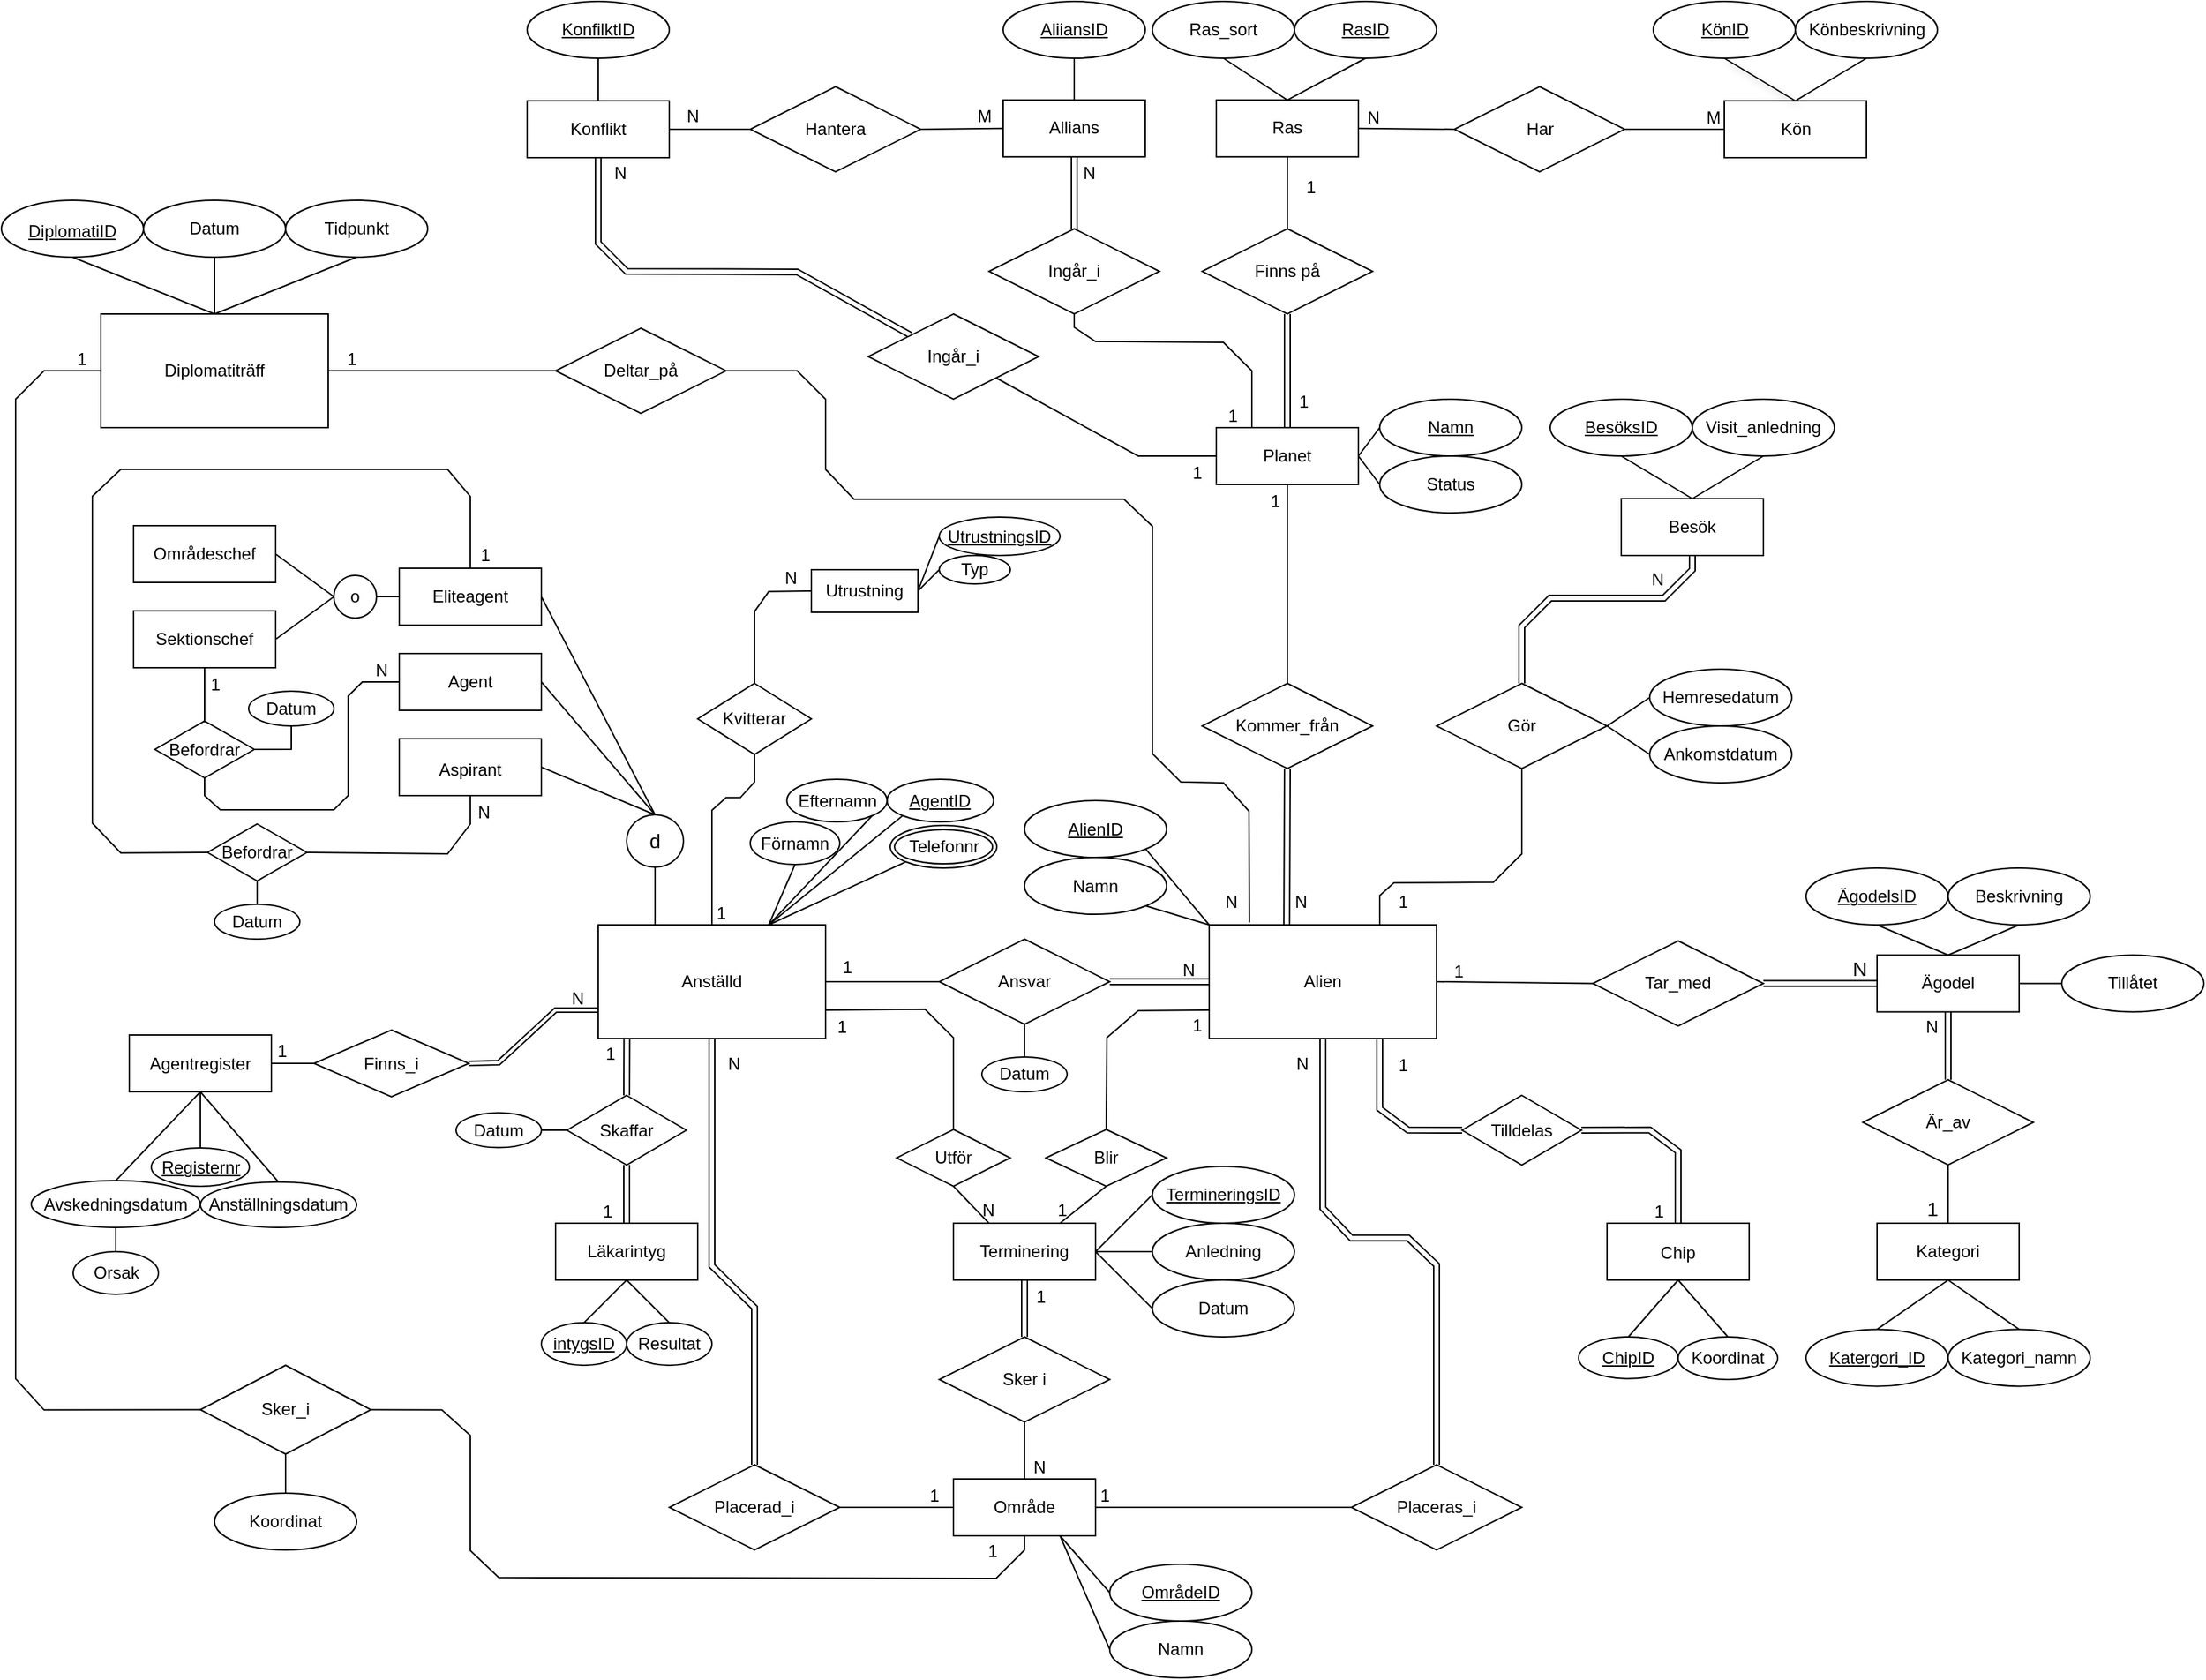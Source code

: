 <mxfile version="20.6.0" type="google"><diagram id="R2lEEEUBdFMjLlhIrx00" name="Page-1"><mxGraphModel grid="1" page="1" gridSize="10" guides="1" tooltips="1" connect="1" arrows="1" fold="1" pageScale="1" pageWidth="850" pageHeight="1100" math="0" shadow="0" extFonts="Permanent Marker^https://fonts.googleapis.com/css?family=Permanent+Marker"><root><mxCell id="0"/><mxCell id="1" parent="0"/><mxCell id="ksendRyEjjv0dlu1sO8l-1" value="Alien" style="whiteSpace=wrap;html=1;align=center;" vertex="1" parent="1"><mxGeometry x="80" y="80.0" width="160" height="80" as="geometry"/></mxCell><mxCell id="ksendRyEjjv0dlu1sO8l-2" value="" style="endArrow=none;html=1;rounded=0;exitX=0;exitY=0;exitDx=0;exitDy=0;entryX=1;entryY=1;entryDx=0;entryDy=0;" edge="1" parent="1" source="ksendRyEjjv0dlu1sO8l-1" target="VzPrPki5wVSF83ONEyPq-16"><mxGeometry relative="1" as="geometry"><mxPoint x="-150" y="200.0" as="sourcePoint"/><mxPoint x="150" y="50.0" as="targetPoint"/></mxGeometry></mxCell><mxCell id="ksendRyEjjv0dlu1sO8l-4" value="" style="endArrow=none;html=1;rounded=0;exitX=0;exitY=0;exitDx=0;exitDy=0;entryX=1;entryY=1;entryDx=0;entryDy=0;" edge="1" parent="1" source="ksendRyEjjv0dlu1sO8l-1" target="ksendRyEjjv0dlu1sO8l-5"><mxGeometry relative="1" as="geometry"><mxPoint x="-150" y="200.0" as="sourcePoint"/><mxPoint y="80.0" as="targetPoint"/></mxGeometry></mxCell><mxCell id="ksendRyEjjv0dlu1sO8l-5" value="Namn" style="ellipse;whiteSpace=wrap;html=1;align=center;" vertex="1" parent="1"><mxGeometry x="-50" y="32.5" width="100" height="40" as="geometry"/></mxCell><mxCell id="ksendRyEjjv0dlu1sO8l-6" value="Anställd" style="whiteSpace=wrap;html=1;align=center;" vertex="1" parent="1"><mxGeometry x="-350" y="80.0" width="160" height="80" as="geometry"/></mxCell><mxCell id="VzPrPki5wVSF83ONEyPq-1" value="Område" style="whiteSpace=wrap;html=1;align=center;" vertex="1" parent="1"><mxGeometry x="-100" y="470" width="100" height="40" as="geometry"/></mxCell><mxCell id="VzPrPki5wVSF83ONEyPq-2" value="" style="endArrow=none;html=1;rounded=0;exitX=0.75;exitY=1;exitDx=0;exitDy=0;entryX=0;entryY=0.5;entryDx=0;entryDy=0;" edge="1" parent="1" source="VzPrPki5wVSF83ONEyPq-1" target="VzPrPki5wVSF83ONEyPq-3"><mxGeometry relative="1" as="geometry"><mxPoint x="-85" y="490" as="sourcePoint"/><mxPoint x="5" y="670.0" as="targetPoint"/></mxGeometry></mxCell><mxCell id="VzPrPki5wVSF83ONEyPq-3" value="OmrådeID" style="ellipse;whiteSpace=wrap;html=1;align=center;fontStyle=4;" vertex="1" parent="1"><mxGeometry x="10" y="530" width="100" height="40" as="geometry"/></mxCell><mxCell id="VzPrPki5wVSF83ONEyPq-4" value="" style="endArrow=none;html=1;rounded=0;exitX=0.75;exitY=1;exitDx=0;exitDy=0;entryX=0;entryY=0.5;entryDx=0;entryDy=0;" edge="1" parent="1" source="VzPrPki5wVSF83ONEyPq-1" target="VzPrPki5wVSF83ONEyPq-5"><mxGeometry relative="1" as="geometry"><mxPoint x="-85" y="490" as="sourcePoint"/><mxPoint x="-105" y="680.0" as="targetPoint"/></mxGeometry></mxCell><mxCell id="VzPrPki5wVSF83ONEyPq-5" value="Namn" style="ellipse;whiteSpace=wrap;html=1;align=center;" vertex="1" parent="1"><mxGeometry x="10" y="570.0" width="100" height="40" as="geometry"/></mxCell><mxCell id="VzPrPki5wVSF83ONEyPq-7" value="Ansvar" style="shape=rhombus;perimeter=rhombusPerimeter;whiteSpace=wrap;html=1;align=center;" vertex="1" parent="1"><mxGeometry x="-110" y="90.0" width="120" height="60" as="geometry"/></mxCell><mxCell id="VzPrPki5wVSF83ONEyPq-8" value="" style="endArrow=none;html=1;rounded=0;exitX=1;exitY=0.5;exitDx=0;exitDy=0;entryX=0;entryY=0.5;entryDx=0;entryDy=0;" edge="1" parent="1" source="ksendRyEjjv0dlu1sO8l-6" target="VzPrPki5wVSF83ONEyPq-7"><mxGeometry relative="1" as="geometry"><mxPoint x="-100" y="200.0" as="sourcePoint"/><mxPoint x="60" y="200.0" as="targetPoint"/></mxGeometry></mxCell><mxCell id="VzPrPki5wVSF83ONEyPq-12" value="" style="shape=link;html=1;rounded=0;exitX=1;exitY=0.5;exitDx=0;exitDy=0;entryX=0;entryY=0.5;entryDx=0;entryDy=0;" edge="1" parent="1" source="VzPrPki5wVSF83ONEyPq-7" target="ksendRyEjjv0dlu1sO8l-1"><mxGeometry relative="1" as="geometry"><mxPoint x="-100" y="200.0" as="sourcePoint"/><mxPoint x="60" y="200.0" as="targetPoint"/></mxGeometry></mxCell><mxCell id="VzPrPki5wVSF83ONEyPq-13" value="N" style="resizable=0;html=1;align=right;verticalAlign=bottom;" connectable="0" vertex="1" parent="VzPrPki5wVSF83ONEyPq-12"><mxGeometry x="1" relative="1" as="geometry"><mxPoint x="-10" as="offset"/></mxGeometry></mxCell><mxCell id="VzPrPki5wVSF83ONEyPq-16" value="AlienID" style="ellipse;whiteSpace=wrap;html=1;align=center;fontStyle=4;" vertex="1" parent="1"><mxGeometry x="-50" y="-7.5" width="100" height="40" as="geometry"/></mxCell><mxCell id="VzPrPki5wVSF83ONEyPq-17" value="Placerad_i" style="shape=rhombus;perimeter=rhombusPerimeter;whiteSpace=wrap;html=1;align=center;" vertex="1" parent="1"><mxGeometry x="-300" y="460" width="120" height="60" as="geometry"/></mxCell><mxCell id="VzPrPki5wVSF83ONEyPq-18" value="" style="shape=link;html=1;rounded=0;exitX=0.5;exitY=1;exitDx=0;exitDy=0;entryX=0.5;entryY=0;entryDx=0;entryDy=0;" edge="1" parent="1" source="ksendRyEjjv0dlu1sO8l-6" target="VzPrPki5wVSF83ONEyPq-17"><mxGeometry relative="1" as="geometry"><mxPoint x="-100" y="320" as="sourcePoint"/><mxPoint x="-240" y="290" as="targetPoint"/><Array as="points"><mxPoint x="-270" y="320"/><mxPoint x="-240" y="349.4"/></Array></mxGeometry></mxCell><mxCell id="VzPrPki5wVSF83ONEyPq-19" value="N" style="resizable=0;html=1;align=right;verticalAlign=bottom;" connectable="0" vertex="1" parent="VzPrPki5wVSF83ONEyPq-18"><mxGeometry x="1" relative="1" as="geometry"><mxPoint x="-10" y="-273" as="offset"/></mxGeometry></mxCell><mxCell id="VzPrPki5wVSF83ONEyPq-20" value="" style="endArrow=none;html=1;rounded=0;exitX=1;exitY=0.5;exitDx=0;exitDy=0;entryX=0;entryY=0.5;entryDx=0;entryDy=0;" edge="1" parent="1" source="VzPrPki5wVSF83ONEyPq-17" target="VzPrPki5wVSF83ONEyPq-1"><mxGeometry relative="1" as="geometry"><mxPoint x="-90" y="520" as="sourcePoint"/><mxPoint x="-90" y="490" as="targetPoint"/></mxGeometry></mxCell><mxCell id="VzPrPki5wVSF83ONEyPq-21" value="1" style="resizable=0;html=1;align=right;verticalAlign=bottom;" connectable="0" vertex="1" parent="VzPrPki5wVSF83ONEyPq-20"><mxGeometry x="1" relative="1" as="geometry"><mxPoint x="-10" as="offset"/></mxGeometry></mxCell><mxCell id="VzPrPki5wVSF83ONEyPq-23" value="" style="shape=link;html=1;rounded=0;exitX=0.5;exitY=1;exitDx=0;exitDy=0;entryX=0.5;entryY=0;entryDx=0;entryDy=0;" edge="1" parent="1" source="ksendRyEjjv0dlu1sO8l-1" target="VzPrPki5wVSF83ONEyPq-40"><mxGeometry relative="1" as="geometry"><mxPoint x="-90" y="320" as="sourcePoint"/><mxPoint x="135" y="250.0" as="targetPoint"/><Array as="points"><mxPoint x="160" y="279.4"/><mxPoint x="180" y="300.4"/><mxPoint x="220" y="300.4"/><mxPoint x="240" y="319.4"/></Array></mxGeometry></mxCell><mxCell id="VzPrPki5wVSF83ONEyPq-24" value="N" style="resizable=0;html=1;align=right;verticalAlign=bottom;" connectable="0" vertex="1" parent="VzPrPki5wVSF83ONEyPq-23"><mxGeometry x="1" relative="1" as="geometry"><mxPoint x="-90" y="-273" as="offset"/></mxGeometry></mxCell><mxCell id="VzPrPki5wVSF83ONEyPq-25" value="" style="endArrow=none;html=1;rounded=0;startArrow=none;exitX=0;exitY=1;exitDx=0;exitDy=0;entryX=0.75;entryY=0;entryDx=0;entryDy=0;" edge="1" parent="1" source="VzPrPki5wVSF83ONEyPq-26" target="ksendRyEjjv0dlu1sO8l-6"><mxGeometry relative="1" as="geometry"><mxPoint x="-260" y="40.0" as="sourcePoint"/><mxPoint x="-240" y="120.0" as="targetPoint"/></mxGeometry></mxCell><mxCell id="VzPrPki5wVSF83ONEyPq-26" value="AgentID" style="ellipse;whiteSpace=wrap;html=1;align=center;fontStyle=4;" vertex="1" parent="1"><mxGeometry x="-146.75" y="-22.5" width="75" height="30" as="geometry"/></mxCell><mxCell id="VzPrPki5wVSF83ONEyPq-29" value="" style="endArrow=none;html=1;rounded=0;exitX=0.75;exitY=0;exitDx=0;exitDy=0;entryX=0.5;entryY=1;entryDx=0;entryDy=0;" edge="1" parent="1" source="ksendRyEjjv0dlu1sO8l-6" target="VzPrPki5wVSF83ONEyPq-30"><mxGeometry relative="1" as="geometry"><mxPoint x="-340" y="220.0" as="sourcePoint"/><mxPoint x="-190" y="80.0" as="targetPoint"/></mxGeometry></mxCell><mxCell id="VzPrPki5wVSF83ONEyPq-30" value="Förnamn" style="ellipse;whiteSpace=wrap;html=1;align=center;" vertex="1" parent="1"><mxGeometry x="-243" y="7.5" width="63" height="30" as="geometry"/></mxCell><mxCell id="VzPrPki5wVSF83ONEyPq-35" value="" style="endArrow=none;html=1;rounded=0;exitX=0.5;exitY=1;exitDx=0;exitDy=0;entryX=0.5;entryY=0;entryDx=0;entryDy=0;" edge="1" parent="1" source="UScwEy3knn0jIP5KbMtj-15" target="VzPrPki5wVSF83ONEyPq-36"><mxGeometry relative="1" as="geometry"><mxPoint x="-249" y="270" as="sourcePoint"/><mxPoint x="-329" y="230.0" as="targetPoint"/></mxGeometry></mxCell><mxCell id="VzPrPki5wVSF83ONEyPq-36" value="Anställningsdatum" style="ellipse;whiteSpace=wrap;html=1;align=center;" vertex="1" parent="1"><mxGeometry x="-630" y="261" width="110" height="32" as="geometry"/></mxCell><mxCell id="VzPrPki5wVSF83ONEyPq-40" value="Placeras_i" style="shape=rhombus;perimeter=rhombusPerimeter;whiteSpace=wrap;html=1;align=center;" vertex="1" parent="1"><mxGeometry x="180" y="460" width="120" height="60" as="geometry"/></mxCell><mxCell id="VzPrPki5wVSF83ONEyPq-41" value="" style="endArrow=none;html=1;rounded=0;exitX=1;exitY=0.5;exitDx=0;exitDy=0;entryX=0;entryY=0.5;entryDx=0;entryDy=0;" edge="1" parent="1" source="VzPrPki5wVSF83ONEyPq-1" target="VzPrPki5wVSF83ONEyPq-40"><mxGeometry relative="1" as="geometry"><mxPoint x="-50" y="470" as="sourcePoint"/><mxPoint x="110" y="470" as="targetPoint"/></mxGeometry></mxCell><mxCell id="VzPrPki5wVSF83ONEyPq-42" value="1" style="resizable=0;html=1;align=right;verticalAlign=bottom;" connectable="0" vertex="1" parent="VzPrPki5wVSF83ONEyPq-41"><mxGeometry x="1" relative="1" as="geometry"><mxPoint x="-170" as="offset"/></mxGeometry></mxCell><mxCell id="VzPrPki5wVSF83ONEyPq-48" value="Ägodel" style="whiteSpace=wrap;html=1;align=center;" vertex="1" parent="1"><mxGeometry x="550" y="101.25" width="100" height="40" as="geometry"/></mxCell><mxCell id="VzPrPki5wVSF83ONEyPq-49" value="Kategori" style="whiteSpace=wrap;html=1;align=center;" vertex="1" parent="1"><mxGeometry x="550" y="290" width="100" height="40" as="geometry"/></mxCell><mxCell id="VzPrPki5wVSF83ONEyPq-50" value="Tar_med" style="shape=rhombus;perimeter=rhombusPerimeter;whiteSpace=wrap;html=1;align=center;" vertex="1" parent="1"><mxGeometry x="350" y="91.25" width="120" height="60" as="geometry"/></mxCell><mxCell id="VzPrPki5wVSF83ONEyPq-51" value="" style="endArrow=none;html=1;rounded=0;exitX=1;exitY=0.5;exitDx=0;exitDy=0;entryX=0;entryY=0.5;entryDx=0;entryDy=0;" edge="1" parent="1" source="ksendRyEjjv0dlu1sO8l-1" target="VzPrPki5wVSF83ONEyPq-50"><mxGeometry relative="1" as="geometry"><mxPoint x="100" y="210.0" as="sourcePoint"/><mxPoint x="260" y="210.0" as="targetPoint"/></mxGeometry></mxCell><mxCell id="VzPrPki5wVSF83ONEyPq-52" value="1" style="resizable=0;html=1;align=right;verticalAlign=bottom;" connectable="0" vertex="1" parent="VzPrPki5wVSF83ONEyPq-51"><mxGeometry x="1" relative="1" as="geometry"><mxPoint x="-90" as="offset"/></mxGeometry></mxCell><mxCell id="VzPrPki5wVSF83ONEyPq-61" value="ÄgodelsID" style="ellipse;whiteSpace=wrap;html=1;align=center;fontStyle=4;" vertex="1" parent="1"><mxGeometry x="500" y="40.0" width="100" height="40" as="geometry"/></mxCell><mxCell id="VzPrPki5wVSF83ONEyPq-62" value="Katergori_ID" style="ellipse;whiteSpace=wrap;html=1;align=center;fontStyle=4;" vertex="1" parent="1"><mxGeometry x="500" y="364.7" width="100" height="40" as="geometry"/></mxCell><mxCell id="VzPrPki5wVSF83ONEyPq-63" value="" style="endArrow=none;html=1;rounded=0;exitX=0.5;exitY=1;exitDx=0;exitDy=0;entryX=0.5;entryY=0;entryDx=0;entryDy=0;" edge="1" parent="1" source="VzPrPki5wVSF83ONEyPq-61" target="VzPrPki5wVSF83ONEyPq-48"><mxGeometry relative="1" as="geometry"><mxPoint x="410" y="210.0" as="sourcePoint"/><mxPoint x="570" y="210.0" as="targetPoint"/></mxGeometry></mxCell><mxCell id="VzPrPki5wVSF83ONEyPq-64" value="Beskrivning" style="ellipse;whiteSpace=wrap;html=1;align=center;" vertex="1" parent="1"><mxGeometry x="600" y="40.0" width="100" height="40" as="geometry"/></mxCell><mxCell id="VzPrPki5wVSF83ONEyPq-65" value="" style="endArrow=none;html=1;rounded=0;exitX=0.5;exitY=1;exitDx=0;exitDy=0;entryX=0.5;entryY=0;entryDx=0;entryDy=0;" edge="1" parent="1" source="VzPrPki5wVSF83ONEyPq-64" target="VzPrPki5wVSF83ONEyPq-48"><mxGeometry relative="1" as="geometry"><mxPoint x="650" y="80.0" as="sourcePoint"/><mxPoint x="570" y="210.0" as="targetPoint"/></mxGeometry></mxCell><mxCell id="VzPrPki5wVSF83ONEyPq-66" value="" style="endArrow=none;html=1;rounded=0;exitX=0.5;exitY=1;exitDx=0;exitDy=0;entryX=0.5;entryY=0;entryDx=0;entryDy=0;" edge="1" parent="1" source="VzPrPki5wVSF83ONEyPq-49" target="VzPrPki5wVSF83ONEyPq-62"><mxGeometry relative="1" as="geometry"><mxPoint x="405" y="350" as="sourcePoint"/><mxPoint x="560" y="370" as="targetPoint"/></mxGeometry></mxCell><mxCell id="VzPrPki5wVSF83ONEyPq-67" value="" style="endArrow=none;html=1;rounded=0;exitX=0.75;exitY=0;exitDx=0;exitDy=0;entryX=0;entryY=1;entryDx=0;entryDy=0;" edge="1" parent="1" source="ksendRyEjjv0dlu1sO8l-6" target="ypaAKVr5p0jnsHYR45bz-41"><mxGeometry relative="1" as="geometry"><mxPoint x="-10" y="210.0" as="sourcePoint"/><mxPoint x="-175.355" y="44.142" as="targetPoint"/></mxGeometry></mxCell><mxCell id="VzPrPki5wVSF83ONEyPq-77" value="Terminering" style="whiteSpace=wrap;html=1;align=center;" vertex="1" parent="1"><mxGeometry x="-100" y="290" width="100" height="40" as="geometry"/></mxCell><mxCell id="VzPrPki5wVSF83ONEyPq-78" value="Utför" style="shape=rhombus;perimeter=rhombusPerimeter;whiteSpace=wrap;html=1;align=center;" vertex="1" parent="1"><mxGeometry x="-140" y="224.0" width="80" height="40" as="geometry"/></mxCell><mxCell id="VzPrPki5wVSF83ONEyPq-79" value="Blir" style="shape=rhombus;perimeter=rhombusPerimeter;whiteSpace=wrap;html=1;align=center;" vertex="1" parent="1"><mxGeometry x="-35" y="224.0" width="85" height="40" as="geometry"/></mxCell><mxCell id="VzPrPki5wVSF83ONEyPq-80" value="Sker i" style="shape=rhombus;perimeter=rhombusPerimeter;whiteSpace=wrap;html=1;align=center;" vertex="1" parent="1"><mxGeometry x="-110" y="370" width="120" height="60" as="geometry"/></mxCell><mxCell id="VzPrPki5wVSF83ONEyPq-81" value="" style="endArrow=none;html=1;rounded=0;exitX=1;exitY=0.75;exitDx=0;exitDy=0;entryX=0.5;entryY=0;entryDx=0;entryDy=0;" edge="1" parent="1" source="ksendRyEjjv0dlu1sO8l-6" target="VzPrPki5wVSF83ONEyPq-78"><mxGeometry relative="1" as="geometry"><mxPoint x="-30" y="320" as="sourcePoint"/><mxPoint x="60" y="290" as="targetPoint"/><Array as="points"><mxPoint x="-120" y="139.4"/><mxPoint x="-100" y="159.4"/></Array></mxGeometry></mxCell><mxCell id="VzPrPki5wVSF83ONEyPq-82" value="1&lt;br&gt;" style="resizable=0;html=1;align=right;verticalAlign=bottom;" connectable="0" vertex="1" parent="VzPrPki5wVSF83ONEyPq-81"><mxGeometry x="1" relative="1" as="geometry"><mxPoint x="-75" y="-64" as="offset"/></mxGeometry></mxCell><mxCell id="VzPrPki5wVSF83ONEyPq-83" value="" style="endArrow=none;html=1;rounded=0;entryX=0.25;entryY=0;entryDx=0;entryDy=0;exitX=0.5;exitY=1;exitDx=0;exitDy=0;" edge="1" parent="1" source="VzPrPki5wVSF83ONEyPq-78" target="VzPrPki5wVSF83ONEyPq-77"><mxGeometry relative="1" as="geometry"><mxPoint x="-100" y="270" as="sourcePoint"/><mxPoint x="-60" y="280" as="targetPoint"/><Array as="points"/></mxGeometry></mxCell><mxCell id="VzPrPki5wVSF83ONEyPq-84" value="N" style="resizable=0;html=1;align=right;verticalAlign=bottom;" connectable="0" vertex="1" parent="VzPrPki5wVSF83ONEyPq-83"><mxGeometry x="1" relative="1" as="geometry"><mxPoint x="5" as="offset"/></mxGeometry></mxCell><mxCell id="VzPrPki5wVSF83ONEyPq-85" value="" style="endArrow=none;html=1;rounded=0;exitX=0;exitY=0.75;exitDx=0;exitDy=0;entryX=0.5;entryY=0;entryDx=0;entryDy=0;" edge="1" parent="1" source="ksendRyEjjv0dlu1sO8l-1" target="VzPrPki5wVSF83ONEyPq-79"><mxGeometry relative="1" as="geometry"><mxPoint x="-30" y="300" as="sourcePoint"/><mxPoint x="130" y="300" as="targetPoint"/><Array as="points"><mxPoint x="30" y="140.4"/><mxPoint x="8" y="159.4"/></Array></mxGeometry></mxCell><mxCell id="VzPrPki5wVSF83ONEyPq-86" value="1" style="resizable=0;html=1;align=right;verticalAlign=bottom;" connectable="0" vertex="1" parent="VzPrPki5wVSF83ONEyPq-85"><mxGeometry x="1" relative="1" as="geometry"><mxPoint x="68" y="-64" as="offset"/></mxGeometry></mxCell><mxCell id="VzPrPki5wVSF83ONEyPq-87" value="" style="endArrow=none;html=1;rounded=0;exitX=0.5;exitY=1;exitDx=0;exitDy=0;entryX=0.75;entryY=0;entryDx=0;entryDy=0;" edge="1" parent="1" source="VzPrPki5wVSF83ONEyPq-79" target="VzPrPki5wVSF83ONEyPq-77"><mxGeometry relative="1" as="geometry"><mxPoint x="-30" y="300" as="sourcePoint"/><mxPoint x="130" y="300" as="targetPoint"/><Array as="points"/></mxGeometry></mxCell><mxCell id="VzPrPki5wVSF83ONEyPq-88" value="1" style="resizable=0;html=1;align=right;verticalAlign=bottom;" connectable="0" vertex="1" parent="VzPrPki5wVSF83ONEyPq-87"><mxGeometry x="1" relative="1" as="geometry"><mxPoint x="5" as="offset"/></mxGeometry></mxCell><mxCell id="VzPrPki5wVSF83ONEyPq-89" value="" style="shape=link;html=1;rounded=0;exitX=0.5;exitY=1;exitDx=0;exitDy=0;entryX=0.5;entryY=0;entryDx=0;entryDy=0;" edge="1" parent="1" source="VzPrPki5wVSF83ONEyPq-77" target="VzPrPki5wVSF83ONEyPq-80"><mxGeometry relative="1" as="geometry"><mxPoint x="-30" y="380" as="sourcePoint"/><mxPoint x="130" y="380" as="targetPoint"/></mxGeometry></mxCell><mxCell id="VzPrPki5wVSF83ONEyPq-90" value="1" style="resizable=0;html=1;align=right;verticalAlign=bottom;" connectable="0" vertex="1" parent="VzPrPki5wVSF83ONEyPq-89"><mxGeometry x="1" relative="1" as="geometry"><mxPoint x="15" y="-20" as="offset"/></mxGeometry></mxCell><mxCell id="VzPrPki5wVSF83ONEyPq-91" value="" style="endArrow=none;html=1;rounded=0;exitX=0.5;exitY=0;exitDx=0;exitDy=0;entryX=0.5;entryY=1;entryDx=0;entryDy=0;" edge="1" parent="1" source="VzPrPki5wVSF83ONEyPq-1" target="VzPrPki5wVSF83ONEyPq-80"><mxGeometry relative="1" as="geometry"><mxPoint x="-30" y="380" as="sourcePoint"/><mxPoint x="130" y="380" as="targetPoint"/></mxGeometry></mxCell><mxCell id="VzPrPki5wVSF83ONEyPq-92" value="N" style="resizable=0;html=1;align=right;verticalAlign=bottom;" connectable="0" vertex="1" parent="VzPrPki5wVSF83ONEyPq-91"><mxGeometry x="1" relative="1" as="geometry"><mxPoint x="15" y="40" as="offset"/></mxGeometry></mxCell><mxCell id="VzPrPki5wVSF83ONEyPq-93" value="" style="endArrow=none;html=1;rounded=0;exitX=1;exitY=0.5;exitDx=0;exitDy=0;entryX=0;entryY=0.5;entryDx=0;entryDy=0;" edge="1" parent="1" source="VzPrPki5wVSF83ONEyPq-77" target="VzPrPki5wVSF83ONEyPq-94"><mxGeometry relative="1" as="geometry"><mxPoint x="-30" y="370" as="sourcePoint"/><mxPoint x="60" y="310" as="targetPoint"/></mxGeometry></mxCell><mxCell id="VzPrPki5wVSF83ONEyPq-94" value="TermineringsID" style="ellipse;whiteSpace=wrap;html=1;align=center;fontStyle=4;" vertex="1" parent="1"><mxGeometry x="40" y="250.0" width="100" height="40" as="geometry"/></mxCell><mxCell id="VzPrPki5wVSF83ONEyPq-95" value="Datum" style="ellipse;whiteSpace=wrap;html=1;align=center;" vertex="1" parent="1"><mxGeometry x="40" y="330" width="100" height="40" as="geometry"/></mxCell><mxCell id="VzPrPki5wVSF83ONEyPq-96" value="" style="endArrow=none;html=1;rounded=0;exitX=1;exitY=0.5;exitDx=0;exitDy=0;entryX=0;entryY=0.5;entryDx=0;entryDy=0;entryPerimeter=0;" edge="1" parent="1" source="VzPrPki5wVSF83ONEyPq-77" target="VzPrPki5wVSF83ONEyPq-95"><mxGeometry relative="1" as="geometry"><mxPoint x="-100" y="370" as="sourcePoint"/><mxPoint x="60" y="370" as="targetPoint"/></mxGeometry></mxCell><mxCell id="VzPrPki5wVSF83ONEyPq-123" value="" style="endArrow=none;html=1;rounded=0;exitX=0.5;exitY=1;exitDx=0;exitDy=0;entryX=0.5;entryY=0;entryDx=0;entryDy=0;" edge="1" parent="1" source="VzPrPki5wVSF83ONEyPq-49" target="VzPrPki5wVSF83ONEyPq-124"><mxGeometry relative="1" as="geometry"><mxPoint x="655" y="340" as="sourcePoint"/><mxPoint x="685" y="320" as="targetPoint"/></mxGeometry></mxCell><mxCell id="VzPrPki5wVSF83ONEyPq-124" value="Kategori_namn" style="ellipse;whiteSpace=wrap;html=1;align=center;" vertex="1" parent="1"><mxGeometry x="600" y="364.7" width="100" height="40" as="geometry"/></mxCell><mxCell id="VzPrPki5wVSF83ONEyPq-127" value="Är_av" style="shape=rhombus;perimeter=rhombusPerimeter;whiteSpace=wrap;html=1;align=center;" vertex="1" parent="1"><mxGeometry x="540" y="189.0" width="120" height="60" as="geometry"/></mxCell><mxCell id="VzPrPki5wVSF83ONEyPq-128" value="" style="shape=link;html=1;rounded=0;exitX=0.5;exitY=1;exitDx=0;exitDy=0;entryX=0.5;entryY=0;entryDx=0;entryDy=0;" edge="1" parent="1" source="VzPrPki5wVSF83ONEyPq-48" target="VzPrPki5wVSF83ONEyPq-127"><mxGeometry relative="1" as="geometry"><mxPoint x="570" y="250.0" as="sourcePoint"/><mxPoint x="730" y="250.0" as="targetPoint"/></mxGeometry></mxCell><mxCell id="VzPrPki5wVSF83ONEyPq-129" value="N" style="resizable=0;html=1;align=right;verticalAlign=bottom;" connectable="0" vertex="1" parent="VzPrPki5wVSF83ONEyPq-128"><mxGeometry x="1" relative="1" as="geometry"><mxPoint x="-7" y="-29" as="offset"/></mxGeometry></mxCell><mxCell id="VzPrPki5wVSF83ONEyPq-132" value="" style="endArrow=none;html=1;rounded=0;exitX=1;exitY=0.5;exitDx=0;exitDy=0;entryX=1;entryY=0.5;entryDx=0;entryDy=0;" edge="1" parent="1" source="VzPrPki5wVSF83ONEyPq-48" target="VzPrPki5wVSF83ONEyPq-133"><mxGeometry relative="1" as="geometry"><mxPoint x="620" y="160.0" as="sourcePoint"/><mxPoint x="340" y="220.0" as="targetPoint"/></mxGeometry></mxCell><mxCell id="VzPrPki5wVSF83ONEyPq-133" value="Tillåtet" style="ellipse;whiteSpace=wrap;html=1;align=center;direction=west;" vertex="1" parent="1"><mxGeometry x="680" y="101.25" width="100" height="40" as="geometry"/></mxCell><mxCell id="VzPrPki5wVSF83ONEyPq-136" value="" style="endArrow=none;html=1;rounded=0;exitX=1;exitY=0.5;exitDx=0;exitDy=0;entryX=0;entryY=0.5;entryDx=0;entryDy=0;" edge="1" parent="1" source="VzPrPki5wVSF83ONEyPq-77" target="VzPrPki5wVSF83ONEyPq-137"><mxGeometry relative="1" as="geometry"><mxPoint x="10" y="310" as="sourcePoint"/><mxPoint x="50" y="270" as="targetPoint"/></mxGeometry></mxCell><mxCell id="VzPrPki5wVSF83ONEyPq-137" value="Anledning" style="ellipse;whiteSpace=wrap;html=1;align=center;" vertex="1" parent="1"><mxGeometry x="40" y="290" width="100" height="40" as="geometry"/></mxCell><mxCell id="VzPrPki5wVSF83ONEyPq-138" value="Gör" style="shape=rhombus;perimeter=rhombusPerimeter;whiteSpace=wrap;html=1;align=center;" vertex="1" parent="1"><mxGeometry x="240" y="-90.0" width="120" height="60" as="geometry"/></mxCell><mxCell id="VzPrPki5wVSF83ONEyPq-140" value="Besök" style="whiteSpace=wrap;html=1;align=center;" vertex="1" parent="1"><mxGeometry x="370" y="-220.0" width="100" height="40" as="geometry"/></mxCell><mxCell id="VzPrPki5wVSF83ONEyPq-142" value="Visit_anledning" style="ellipse;whiteSpace=wrap;html=1;align=center;" vertex="1" parent="1"><mxGeometry x="420" y="-290" width="100" height="40" as="geometry"/></mxCell><mxCell id="VzPrPki5wVSF83ONEyPq-143" value="Ankomstdatum" style="ellipse;whiteSpace=wrap;html=1;align=center;" vertex="1" parent="1"><mxGeometry x="390" y="-60.0" width="100" height="40" as="geometry"/></mxCell><mxCell id="VzPrPki5wVSF83ONEyPq-144" value="Hemresedatum" style="ellipse;whiteSpace=wrap;html=1;align=center;" vertex="1" parent="1"><mxGeometry x="390" y="-100.0" width="100" height="40" as="geometry"/></mxCell><mxCell id="VzPrPki5wVSF83ONEyPq-145" value="" style="endArrow=none;html=1;rounded=0;exitX=0.5;exitY=1;exitDx=0;exitDy=0;entryX=0.5;entryY=0;entryDx=0;entryDy=0;" edge="1" parent="1" source="VzPrPki5wVSF83ONEyPq-142" target="VzPrPki5wVSF83ONEyPq-140"><mxGeometry relative="1" as="geometry"><mxPoint x="520" y="-80.0" as="sourcePoint"/><mxPoint x="680" y="-80.0" as="targetPoint"/></mxGeometry></mxCell><mxCell id="VzPrPki5wVSF83ONEyPq-147" value="BesöksID" style="ellipse;whiteSpace=wrap;html=1;align=center;fontStyle=4;" vertex="1" parent="1"><mxGeometry x="320" y="-290" width="100" height="40" as="geometry"/></mxCell><mxCell id="VzPrPki5wVSF83ONEyPq-148" value="" style="endArrow=none;html=1;rounded=0;exitX=0.5;exitY=0;exitDx=0;exitDy=0;entryX=0.5;entryY=1;entryDx=0;entryDy=0;" edge="1" parent="1" source="VzPrPki5wVSF83ONEyPq-140" target="VzPrPki5wVSF83ONEyPq-147"><mxGeometry relative="1" as="geometry"><mxPoint x="520" y="-80.0" as="sourcePoint"/><mxPoint x="680" y="-80.0" as="targetPoint"/></mxGeometry></mxCell><mxCell id="VzPrPki5wVSF83ONEyPq-149" value="" style="endArrow=none;html=1;rounded=0;exitX=1;exitY=0.5;exitDx=0;exitDy=0;entryX=0;entryY=0.5;entryDx=0;entryDy=0;" edge="1" parent="1" source="VzPrPki5wVSF83ONEyPq-138" target="VzPrPki5wVSF83ONEyPq-144"><mxGeometry relative="1" as="geometry"><mxPoint x="300" y="-40.0" as="sourcePoint"/><mxPoint x="380" y="-90.0" as="targetPoint"/></mxGeometry></mxCell><mxCell id="VzPrPki5wVSF83ONEyPq-151" value="" style="endArrow=none;html=1;rounded=0;exitX=1;exitY=0.5;exitDx=0;exitDy=0;entryX=0;entryY=0.5;entryDx=0;entryDy=0;" edge="1" parent="1" source="VzPrPki5wVSF83ONEyPq-138"><mxGeometry relative="1" as="geometry"><mxPoint x="330" y="10.0" as="sourcePoint"/><mxPoint x="390" y="-40.0" as="targetPoint"/></mxGeometry></mxCell><mxCell id="VzPrPki5wVSF83ONEyPq-152" value="Finns på" style="shape=rhombus;perimeter=rhombusPerimeter;whiteSpace=wrap;html=1;align=center;" vertex="1" parent="1"><mxGeometry x="75" y="-410" width="120" height="60" as="geometry"/></mxCell><mxCell id="VzPrPki5wVSF83ONEyPq-154" value="Ras" style="whiteSpace=wrap;html=1;align=center;" vertex="1" parent="1"><mxGeometry x="85" y="-500.6" width="100" height="40" as="geometry"/></mxCell><mxCell id="VzPrPki5wVSF83ONEyPq-155" value="" style="endArrow=none;html=1;rounded=0;exitX=0.5;exitY=0;exitDx=0;exitDy=0;entryX=0.5;entryY=1;entryDx=0;entryDy=0;" edge="1" parent="1" source="VzPrPki5wVSF83ONEyPq-154" target="VzPrPki5wVSF83ONEyPq-156"><mxGeometry relative="1" as="geometry"><mxPoint x="350" y="-240.6" as="sourcePoint"/><mxPoint x="150" y="-370.6" as="targetPoint"/></mxGeometry></mxCell><mxCell id="VzPrPki5wVSF83ONEyPq-156" value="RasID" style="ellipse;whiteSpace=wrap;html=1;align=center;fontStyle=4;" vertex="1" parent="1"><mxGeometry x="140" y="-570" width="100" height="40" as="geometry"/></mxCell><mxCell id="VzPrPki5wVSF83ONEyPq-157" value="" style="endArrow=none;html=1;rounded=0;exitX=0.5;exitY=0;exitDx=0;exitDy=0;entryX=0.5;entryY=1;entryDx=0;entryDy=0;" edge="1" parent="1" source="VzPrPki5wVSF83ONEyPq-154" target="VzPrPki5wVSF83ONEyPq-158"><mxGeometry relative="1" as="geometry"><mxPoint x="400" y="-240.6" as="sourcePoint"/><mxPoint x="250" y="-430.6" as="targetPoint"/></mxGeometry></mxCell><mxCell id="VzPrPki5wVSF83ONEyPq-158" value="Ras_sort" style="ellipse;whiteSpace=wrap;html=1;align=center;" vertex="1" parent="1"><mxGeometry x="40" y="-570" width="100" height="40" as="geometry"/></mxCell><mxCell id="VzPrPki5wVSF83ONEyPq-163" value="" style="shape=link;html=1;rounded=0;exitX=0.5;exitY=1;exitDx=0;exitDy=0;entryX=0.5;entryY=0;entryDx=0;entryDy=0;" edge="1" parent="1" source="VzPrPki5wVSF83ONEyPq-152" target="ypaAKVr5p0jnsHYR45bz-2"><mxGeometry relative="1" as="geometry"><mxPoint x="110" y="50.0" as="sourcePoint"/><mxPoint x="135" y="120.0" as="targetPoint"/></mxGeometry></mxCell><mxCell id="VzPrPki5wVSF83ONEyPq-164" value="1" style="resizable=0;html=1;align=right;verticalAlign=bottom;" connectable="0" vertex="1" parent="VzPrPki5wVSF83ONEyPq-163"><mxGeometry x="1" relative="1" as="geometry"><mxPoint x="15" y="-10" as="offset"/></mxGeometry></mxCell><mxCell id="VzPrPki5wVSF83ONEyPq-167" value="" style="endArrow=none;html=1;rounded=0;exitX=0.75;exitY=0;exitDx=0;exitDy=0;entryX=0.5;entryY=1;entryDx=0;entryDy=0;" edge="1" parent="1" source="ksendRyEjjv0dlu1sO8l-1" target="VzPrPki5wVSF83ONEyPq-138"><mxGeometry relative="1" as="geometry"><mxPoint x="200" y="70.0" as="sourcePoint"/><mxPoint x="360" y="70.0" as="targetPoint"/><Array as="points"><mxPoint x="200" y="59.4"/><mxPoint x="210" y="50.4"/><mxPoint x="280" y="50.0"/><mxPoint x="300" y="30.0"/></Array></mxGeometry></mxCell><mxCell id="VzPrPki5wVSF83ONEyPq-168" value="1" style="resizable=0;html=1;align=right;verticalAlign=bottom;" connectable="0" vertex="1" parent="VzPrPki5wVSF83ONEyPq-167"><mxGeometry x="1" relative="1" as="geometry"><mxPoint x="-80" y="103" as="offset"/></mxGeometry></mxCell><mxCell id="VzPrPki5wVSF83ONEyPq-171" value="" style="endArrow=none;html=1;rounded=0;exitX=0.5;exitY=1;exitDx=0;exitDy=0;entryX=0.5;entryY=0;entryDx=0;entryDy=0;" edge="1" parent="1" source="VzPrPki5wVSF83ONEyPq-154" target="VzPrPki5wVSF83ONEyPq-152"><mxGeometry relative="1" as="geometry"><mxPoint x="357.5" y="-340" as="sourcePoint"/><mxPoint x="307.5" y="-180.0" as="targetPoint"/></mxGeometry></mxCell><mxCell id="VzPrPki5wVSF83ONEyPq-172" value="1" style="resizable=0;html=1;align=right;verticalAlign=bottom;" connectable="0" vertex="1" parent="VzPrPki5wVSF83ONEyPq-171"><mxGeometry x="1" relative="1" as="geometry"><mxPoint x="20" y="-20" as="offset"/></mxGeometry></mxCell><mxCell id="VzPrPki5wVSF83ONEyPq-173" value="1" style="text;html=1;align=center;verticalAlign=middle;resizable=0;points=[];autosize=1;strokeColor=none;fillColor=none;" vertex="1" parent="1"><mxGeometry x="-190" y="95.0" width="30" height="30" as="geometry"/></mxCell><mxCell id="ypaAKVr5p0jnsHYR45bz-1" value="Kommer_från" style="shape=rhombus;perimeter=rhombusPerimeter;whiteSpace=wrap;html=1;align=center;" vertex="1" parent="1"><mxGeometry x="75" y="-90.0" width="120" height="60" as="geometry"/></mxCell><mxCell id="ypaAKVr5p0jnsHYR45bz-2" value="Planet" style="whiteSpace=wrap;html=1;align=center;" vertex="1" parent="1"><mxGeometry x="85" y="-270" width="100" height="40" as="geometry"/></mxCell><mxCell id="ypaAKVr5p0jnsHYR45bz-3" value="Namn" style="ellipse;whiteSpace=wrap;html=1;align=center;fontStyle=4;" vertex="1" parent="1"><mxGeometry x="200" y="-290" width="100" height="40" as="geometry"/></mxCell><mxCell id="ypaAKVr5p0jnsHYR45bz-4" value="Status" style="ellipse;whiteSpace=wrap;html=1;align=center;" vertex="1" parent="1"><mxGeometry x="200" y="-250.0" width="100" height="40" as="geometry"/></mxCell><mxCell id="ypaAKVr5p0jnsHYR45bz-5" value="Efternamn" style="ellipse;whiteSpace=wrap;html=1;align=center;" vertex="1" parent="1"><mxGeometry x="-217.25" y="-22.5" width="70.5" height="30" as="geometry"/></mxCell><mxCell id="ypaAKVr5p0jnsHYR45bz-6" value="" style="endArrow=none;html=1;rounded=0;entryX=1;entryY=1;entryDx=0;entryDy=0;" edge="1" parent="1" target="ypaAKVr5p0jnsHYR45bz-5"><mxGeometry relative="1" as="geometry"><mxPoint x="-230" y="80.0" as="sourcePoint"/><mxPoint x="-180.0" y="60.0" as="targetPoint"/></mxGeometry></mxCell><mxCell id="ypaAKVr5p0jnsHYR45bz-9" value="" style="endArrow=none;html=1;rounded=0;exitX=0.5;exitY=0;exitDx=0;exitDy=0;entryX=0.5;entryY=1;entryDx=0;entryDy=0;" edge="1" parent="1" source="ypaAKVr5p0jnsHYR45bz-1" target="ypaAKVr5p0jnsHYR45bz-2"><mxGeometry relative="1" as="geometry"><mxPoint x="50" y="-80.0" as="sourcePoint"/><mxPoint x="210" y="-80.0" as="targetPoint"/></mxGeometry></mxCell><mxCell id="ypaAKVr5p0jnsHYR45bz-10" value="1" style="resizable=0;html=1;align=right;verticalAlign=bottom;" connectable="0" vertex="1" parent="ypaAKVr5p0jnsHYR45bz-9"><mxGeometry x="1" relative="1" as="geometry"><mxPoint x="-5" y="20" as="offset"/></mxGeometry></mxCell><mxCell id="ypaAKVr5p0jnsHYR45bz-11" value="" style="shape=link;html=1;rounded=0;entryX=0.341;entryY=-0.005;entryDx=0;entryDy=0;exitX=0.5;exitY=1;exitDx=0;exitDy=0;entryPerimeter=0;" edge="1" parent="1" source="ypaAKVr5p0jnsHYR45bz-1" target="ksendRyEjjv0dlu1sO8l-1"><mxGeometry relative="1" as="geometry"><mxPoint x="50" y="-80.0" as="sourcePoint"/><mxPoint x="210" y="-80.0" as="targetPoint"/></mxGeometry></mxCell><mxCell id="ypaAKVr5p0jnsHYR45bz-12" value="N" style="resizable=0;html=1;align=right;verticalAlign=bottom;" connectable="0" vertex="1" parent="ypaAKVr5p0jnsHYR45bz-11"><mxGeometry x="1" relative="1" as="geometry"><mxPoint x="15" y="-7" as="offset"/></mxGeometry></mxCell><mxCell id="VzPrPki5wVSF83ONEyPq-200" value="&lt;span style=&quot;font-size: 12px;&quot;&gt;Aspirant&lt;/span&gt;" style="whiteSpace=wrap;html=1;align=center;fontSize=18;" vertex="1" parent="1"><mxGeometry x="-490" y="-51.0" width="100" height="40" as="geometry"/></mxCell><mxCell id="VzPrPki5wVSF83ONEyPq-201" value="Eliteagent" style="whiteSpace=wrap;html=1;align=center;fontSize=12;" vertex="1" parent="1"><mxGeometry x="-490" y="-171.0" width="100" height="40" as="geometry"/></mxCell><mxCell id="7uEVcXlgwipp5VGJgY5C-3" style="edgeStyle=orthogonalEdgeStyle;rounded=0;orthogonalLoop=1;jettySize=auto;html=1;exitX=0.5;exitY=1;exitDx=0;exitDy=0;" edge="1" parent="1" source="ypaAKVr5p0jnsHYR45bz-3" target="ypaAKVr5p0jnsHYR45bz-3"><mxGeometry relative="1" as="geometry"/></mxCell><mxCell id="7uEVcXlgwipp5VGJgY5C-5" value="" style="endArrow=none;html=1;rounded=0;entryX=1;entryY=0.5;entryDx=0;entryDy=0;exitX=0;exitY=0.5;exitDx=0;exitDy=0;" edge="1" parent="1" source="ypaAKVr5p0jnsHYR45bz-3" target="ypaAKVr5p0jnsHYR45bz-2"><mxGeometry relative="1" as="geometry"><mxPoint x="50" y="-280" as="sourcePoint"/><mxPoint x="170" y="-220.0" as="targetPoint"/></mxGeometry></mxCell><mxCell id="7uEVcXlgwipp5VGJgY5C-6" value="" style="endArrow=none;html=1;rounded=0;exitX=1;exitY=0.5;exitDx=0;exitDy=0;entryX=0;entryY=0.5;entryDx=0;entryDy=0;" edge="1" parent="1" source="ypaAKVr5p0jnsHYR45bz-2" target="ypaAKVr5p0jnsHYR45bz-4"><mxGeometry relative="1" as="geometry"><mxPoint x="-20" y="-220.0" as="sourcePoint"/><mxPoint x="140" y="-220.0" as="targetPoint"/></mxGeometry></mxCell><mxCell id="ypaAKVr5p0jnsHYR45bz-33" value="Diplomatiträff" style="whiteSpace=wrap;html=1;align=center;" vertex="1" parent="1"><mxGeometry x="-700" y="-350" width="160" height="80" as="geometry"/></mxCell><mxCell id="ypaAKVr5p0jnsHYR45bz-34" value="Deltar_på" style="shape=rhombus;perimeter=rhombusPerimeter;whiteSpace=wrap;html=1;align=center;" vertex="1" parent="1"><mxGeometry x="-380" y="-340" width="120" height="60" as="geometry"/></mxCell><mxCell id="ypaAKVr5p0jnsHYR45bz-35" value="" style="endArrow=none;html=1;rounded=0;entryX=0.177;entryY=-0.022;entryDx=0;entryDy=0;entryPerimeter=0;exitX=1;exitY=0.5;exitDx=0;exitDy=0;" edge="1" parent="1" source="ypaAKVr5p0jnsHYR45bz-34" target="ksendRyEjjv0dlu1sO8l-1"><mxGeometry relative="1" as="geometry"><mxPoint x="-130" y="10.0" as="sourcePoint"/><mxPoint x="30" y="10.0" as="targetPoint"/><Array as="points"><mxPoint x="-210" y="-310"/><mxPoint x="-190" y="-290"/><mxPoint x="-190" y="-240.6"/><mxPoint x="-170" y="-219.6"/><mxPoint x="20" y="-219.6"/><mxPoint x="40" y="-200.6"/><mxPoint x="40" y="-40.6"/><mxPoint x="60" y="-20.6"/><mxPoint x="90" y="-20.0"/><mxPoint x="108" y="2.132e-14"/></Array></mxGeometry></mxCell><mxCell id="ypaAKVr5p0jnsHYR45bz-36" value="N" style="resizable=0;html=1;align=right;verticalAlign=bottom;" connectable="0" vertex="1" parent="ypaAKVr5p0jnsHYR45bz-35"><mxGeometry x="1" relative="1" as="geometry"><mxPoint x="-8" y="-6" as="offset"/></mxGeometry></mxCell><mxCell id="ypaAKVr5p0jnsHYR45bz-37" value="" style="endArrow=none;html=1;rounded=0;exitX=0;exitY=0.5;exitDx=0;exitDy=0;entryX=1;entryY=0.5;entryDx=0;entryDy=0;" edge="1" parent="1" source="ypaAKVr5p0jnsHYR45bz-34" target="ypaAKVr5p0jnsHYR45bz-33"><mxGeometry relative="1" as="geometry"><mxPoint x="-130" y="10.0" as="sourcePoint"/><mxPoint x="-530" y="-330" as="targetPoint"/></mxGeometry></mxCell><mxCell id="ypaAKVr5p0jnsHYR45bz-38" value="1" style="resizable=0;html=1;align=right;verticalAlign=bottom;" connectable="0" vertex="1" parent="ypaAKVr5p0jnsHYR45bz-37"><mxGeometry x="1" relative="1" as="geometry"><mxPoint x="20" as="offset"/></mxGeometry></mxCell><mxCell id="ypaAKVr5p0jnsHYR45bz-39" value="" style="endArrow=none;html=1;rounded=0;exitX=0.5;exitY=0;exitDx=0;exitDy=0;entryX=0.5;entryY=1;entryDx=0;entryDy=0;" edge="1" parent="1" source="ypaAKVr5p0jnsHYR45bz-33" target="VzPrPki5wVSF83ONEyPq-222"><mxGeometry relative="1" as="geometry"><mxPoint x="-410" y="-310" as="sourcePoint"/><mxPoint x="-410" y="-240.0" as="targetPoint"/><Array as="points"/></mxGeometry></mxCell><mxCell id="VzPrPki5wVSF83ONEyPq-222" value="Datum" style="ellipse;whiteSpace=wrap;html=1;align=center;fontSize=12;" vertex="1" parent="1"><mxGeometry x="-670" y="-430" width="100" height="40" as="geometry"/></mxCell><mxCell id="8h2QKiq_UoUmRBH0xKoe-1" value="Tidpunkt" style="ellipse;whiteSpace=wrap;html=1;align=center;" vertex="1" parent="1"><mxGeometry x="-570" y="-430" width="100" height="40" as="geometry"/></mxCell><mxCell id="8h2QKiq_UoUmRBH0xKoe-4" style="edgeStyle=orthogonalEdgeStyle;rounded=0;orthogonalLoop=1;jettySize=auto;html=1;exitX=0.5;exitY=1;exitDx=0;exitDy=0;" edge="1" parent="1"><mxGeometry relative="1" as="geometry"><mxPoint x="-750" y="-390" as="sourcePoint"/><mxPoint x="-750" y="-390" as="targetPoint"/></mxGeometry></mxCell><mxCell id="8h2QKiq_UoUmRBH0xKoe-5" value="" style="endArrow=none;html=1;rounded=0;exitX=0.5;exitY=1;exitDx=0;exitDy=0;entryX=0.5;entryY=0;entryDx=0;entryDy=0;" edge="1" parent="1" source="8h2QKiq_UoUmRBH0xKoe-1" target="ypaAKVr5p0jnsHYR45bz-33"><mxGeometry relative="1" as="geometry"><mxPoint x="-610" y="-220.0" as="sourcePoint"/><mxPoint x="-450" y="-220.0" as="targetPoint"/></mxGeometry></mxCell><mxCell id="ypaAKVr5p0jnsHYR45bz-41" value="Telefonnr" style="ellipse;shape=doubleEllipse;margin=3;whiteSpace=wrap;html=1;align=center;" vertex="1" parent="1"><mxGeometry x="-144.5" y="10.0" width="75" height="30" as="geometry"/></mxCell><mxCell id="ypaAKVr5p0jnsHYR45bz-42" value="Sker_i" style="shape=rhombus;perimeter=rhombusPerimeter;whiteSpace=wrap;html=1;align=center;" vertex="1" parent="1"><mxGeometry x="-630" y="390" width="120" height="62.5" as="geometry"/></mxCell><mxCell id="ypaAKVr5p0jnsHYR45bz-43" value="" style="endArrow=none;html=1;rounded=0;exitX=0;exitY=0.5;exitDx=0;exitDy=0;entryX=0;entryY=0.5;entryDx=0;entryDy=0;" edge="1" parent="1" source="ypaAKVr5p0jnsHYR45bz-42" target="ypaAKVr5p0jnsHYR45bz-33"><mxGeometry relative="1" as="geometry"><mxPoint x="-110" y="10.0" as="sourcePoint"/><mxPoint x="50" y="10.0" as="targetPoint"/><Array as="points"><mxPoint x="-740" y="421.4"/><mxPoint x="-760" y="399.4"/><mxPoint x="-760" y="-290"/><mxPoint x="-740" y="-310"/></Array></mxGeometry></mxCell><mxCell id="ypaAKVr5p0jnsHYR45bz-44" value="1" style="resizable=0;html=1;align=right;verticalAlign=bottom;" connectable="0" vertex="1" parent="ypaAKVr5p0jnsHYR45bz-43"><mxGeometry x="1" relative="1" as="geometry"><mxPoint x="-10" as="offset"/></mxGeometry></mxCell><mxCell id="ypaAKVr5p0jnsHYR45bz-45" value="" style="endArrow=none;html=1;rounded=0;exitX=1;exitY=0.5;exitDx=0;exitDy=0;entryX=0.5;entryY=1;entryDx=0;entryDy=0;" edge="1" parent="1" source="ypaAKVr5p0jnsHYR45bz-42" target="VzPrPki5wVSF83ONEyPq-1"><mxGeometry relative="1" as="geometry"><mxPoint x="-610" y="620.0" as="sourcePoint"/><mxPoint x="-50" y="540.0" as="targetPoint"/><Array as="points"><mxPoint x="-460" y="421.4"/><mxPoint x="-440" y="439.4"/><mxPoint x="-440" y="520.4"/><mxPoint x="-420" y="539.4"/><mxPoint x="-70" y="540.0"/><mxPoint x="-50" y="520"/></Array></mxGeometry></mxCell><mxCell id="ypaAKVr5p0jnsHYR45bz-46" value="1" style="resizable=0;html=1;align=right;verticalAlign=bottom;" connectable="0" vertex="1" parent="ypaAKVr5p0jnsHYR45bz-45"><mxGeometry x="1" relative="1" as="geometry"><mxPoint x="-19" y="20" as="offset"/></mxGeometry></mxCell><mxCell id="ypaAKVr5p0jnsHYR45bz-53" value="&lt;font style=&quot;font-size: 12px;&quot;&gt;DiplomatiID&lt;/font&gt;" style="ellipse;whiteSpace=wrap;html=1;align=center;fontStyle=4;fontSize=18;" vertex="1" parent="1"><mxGeometry x="-770" y="-430" width="100" height="40" as="geometry"/></mxCell><mxCell id="ypaAKVr5p0jnsHYR45bz-55" value="" style="endArrow=none;html=1;rounded=0;fontSize=12;entryX=0.5;entryY=1;entryDx=0;entryDy=0;exitX=0.5;exitY=0;exitDx=0;exitDy=0;" edge="1" parent="1" source="ypaAKVr5p0jnsHYR45bz-33" target="ypaAKVr5p0jnsHYR45bz-53"><mxGeometry relative="1" as="geometry"><mxPoint x="-510" y="-80.0" as="sourcePoint"/><mxPoint x="-350" y="-80.0" as="targetPoint"/></mxGeometry></mxCell><mxCell id="ypaAKVr5p0jnsHYR45bz-60" value="Koordinat" style="ellipse;whiteSpace=wrap;html=1;align=center;" vertex="1" parent="1"><mxGeometry x="-620" y="480" width="100" height="40" as="geometry"/></mxCell><mxCell id="ypaAKVr5p0jnsHYR45bz-61" value="" style="endArrow=none;html=1;rounded=0;fontSize=12;exitX=0.5;exitY=1;exitDx=0;exitDy=0;entryX=0.5;entryY=0;entryDx=0;entryDy=0;" edge="1" parent="1" source="ypaAKVr5p0jnsHYR45bz-42" target="ypaAKVr5p0jnsHYR45bz-60"><mxGeometry relative="1" as="geometry"><mxPoint x="-590" y="470" as="sourcePoint"/><mxPoint x="-430" y="470" as="targetPoint"/></mxGeometry></mxCell><mxCell id="ypaAKVr5p0jnsHYR45bz-73" value="Avskedningsdatum" style="ellipse;whiteSpace=wrap;html=1;align=center;" vertex="1" parent="1"><mxGeometry x="-749" y="260" width="119" height="33" as="geometry"/></mxCell><mxCell id="ypaAKVr5p0jnsHYR45bz-74" value="" style="endArrow=none;html=1;rounded=0;exitX=0.5;exitY=1;exitDx=0;exitDy=0;entryX=0.5;entryY=0;entryDx=0;entryDy=0;" edge="1" parent="1" source="UScwEy3knn0jIP5KbMtj-15" target="ypaAKVr5p0jnsHYR45bz-73"><mxGeometry relative="1" as="geometry"><mxPoint x="-189" y="170.0" as="sourcePoint"/><mxPoint x="-144.355" y="94.142" as="targetPoint"/></mxGeometry></mxCell><mxCell id="VzPrPki5wVSF83ONEyPq-232" value="Har" style="shape=rhombus;perimeter=rhombusPerimeter;whiteSpace=wrap;html=1;align=center;fontSize=12;" vertex="1" parent="1"><mxGeometry x="252.5" y="-510" width="120" height="60" as="geometry"/></mxCell><mxCell id="VzPrPki5wVSF83ONEyPq-233" value="Kön" style="whiteSpace=wrap;html=1;align=center;fontSize=12;" vertex="1" parent="1"><mxGeometry x="442.5" y="-500" width="100" height="40" as="geometry"/></mxCell><mxCell id="VzPrPki5wVSF83ONEyPq-234" value="" style="endArrow=none;html=1;rounded=0;shadow=1;fontSize=12;exitX=0.5;exitY=0;exitDx=0;exitDy=0;entryX=0.5;entryY=1;entryDx=0;entryDy=0;" edge="1" parent="1" source="VzPrPki5wVSF83ONEyPq-233" target="VzPrPki5wVSF83ONEyPq-235"><mxGeometry relative="1" as="geometry"><mxPoint x="342.5" y="-330" as="sourcePoint"/><mxPoint x="452.5" y="-540" as="targetPoint"/></mxGeometry></mxCell><mxCell id="VzPrPki5wVSF83ONEyPq-235" value="KönID" style="ellipse;whiteSpace=wrap;html=1;align=center;fontStyle=4;fontSize=12;" vertex="1" parent="1"><mxGeometry x="392.5" y="-570" width="100" height="40" as="geometry"/></mxCell><mxCell id="VzPrPki5wVSF83ONEyPq-237" value="Könbeskrivning" style="ellipse;whiteSpace=wrap;html=1;align=center;fontSize=12;" vertex="1" parent="1"><mxGeometry x="492.5" y="-570" width="100" height="40" as="geometry"/></mxCell><mxCell id="IEpEHIq5PD9Y7Fjd1eWH-3" value="" style="endArrow=none;html=1;rounded=0;entryX=1;entryY=0.5;entryDx=0;entryDy=0;exitX=0;exitY=0.5;exitDx=0;exitDy=0;" edge="1" parent="1" source="VzPrPki5wVSF83ONEyPq-232" target="VzPrPki5wVSF83ONEyPq-154"><mxGeometry relative="1" as="geometry"><mxPoint x="240" y="-480" as="sourcePoint"/><mxPoint x="200" y="-481" as="targetPoint"/><Array as="points"/></mxGeometry></mxCell><mxCell id="IEpEHIq5PD9Y7Fjd1eWH-4" value="N" style="resizable=0;html=1;align=right;verticalAlign=bottom;" connectable="0" vertex="1" parent="IEpEHIq5PD9Y7Fjd1eWH-3"><mxGeometry x="1" relative="1" as="geometry"><mxPoint x="15" y="1" as="offset"/></mxGeometry></mxCell><mxCell id="IEpEHIq5PD9Y7Fjd1eWH-5" value="" style="endArrow=none;html=1;rounded=0;entryX=0;entryY=0.5;entryDx=0;entryDy=0;exitX=1;exitY=0.5;exitDx=0;exitDy=0;" edge="1" parent="1" source="VzPrPki5wVSF83ONEyPq-232" target="VzPrPki5wVSF83ONEyPq-233"><mxGeometry relative="1" as="geometry"><mxPoint x="262.5" y="-470" as="sourcePoint"/><mxPoint x="195" y="-470.6" as="targetPoint"/><Array as="points"/></mxGeometry></mxCell><mxCell id="IEpEHIq5PD9Y7Fjd1eWH-6" value="M" style="resizable=0;html=1;align=right;verticalAlign=bottom;" connectable="0" vertex="1" parent="IEpEHIq5PD9Y7Fjd1eWH-5"><mxGeometry x="1" relative="1" as="geometry"><mxPoint x="-2" as="offset"/></mxGeometry></mxCell><mxCell id="UScwEy3knn0jIP5KbMtj-6" value="Läkarintyg" style="whiteSpace=wrap;html=1;align=center;" vertex="1" parent="1"><mxGeometry x="-380" y="290" width="100" height="40" as="geometry"/></mxCell><mxCell id="UScwEy3knn0jIP5KbMtj-7" value="Skaffar" style="shape=rhombus;perimeter=rhombusPerimeter;whiteSpace=wrap;html=1;align=center;" vertex="1" parent="1"><mxGeometry x="-372" y="200.0" width="84" height="49" as="geometry"/></mxCell><mxCell id="UScwEy3knn0jIP5KbMtj-11" value="intygsID" style="ellipse;whiteSpace=wrap;html=1;align=center;fontStyle=4;" vertex="1" parent="1"><mxGeometry x="-390" y="360" width="60" height="30" as="geometry"/></mxCell><mxCell id="UScwEy3knn0jIP5KbMtj-12" value="Resultat" style="ellipse;whiteSpace=wrap;html=1;align=center;" vertex="1" parent="1"><mxGeometry x="-330" y="360" width="60" height="30" as="geometry"/></mxCell><mxCell id="VzPrPki5wVSF83ONEyPq-249" value="" style="endArrow=none;html=1;rounded=0;entryX=0.5;entryY=1;entryDx=0;entryDy=0;exitX=0.25;exitY=0;exitDx=0;exitDy=0;" edge="1" parent="1" source="ypaAKVr5p0jnsHYR45bz-2" target="VzPrPki5wVSF83ONEyPq-251"><mxGeometry relative="1" as="geometry"><mxPoint x="180" y="-320" as="sourcePoint"/><mxPoint y="-320" as="targetPoint"/><Array as="points"><mxPoint x="110" y="-310"/><mxPoint x="90" y="-330"/><mxPoint y="-330.6"/><mxPoint x="-15" y="-340.6"/></Array></mxGeometry></mxCell><mxCell id="VzPrPki5wVSF83ONEyPq-250" value="1" style="resizable=0;html=1;align=right;verticalAlign=bottom;" connectable="0" vertex="1" parent="VzPrPki5wVSF83ONEyPq-249"><mxGeometry x="1" relative="1" as="geometry"><mxPoint x="115" y="80" as="offset"/></mxGeometry></mxCell><mxCell id="VzPrPki5wVSF83ONEyPq-251" value="Ingår_i" style="shape=rhombus;perimeter=rhombusPerimeter;whiteSpace=wrap;html=1;align=center;fontSize=12;" vertex="1" parent="1"><mxGeometry x="-75" y="-410" width="120" height="60" as="geometry"/></mxCell><mxCell id="VzPrPki5wVSF83ONEyPq-252" value="" style="shape=link;html=1;rounded=0;entryX=0.5;entryY=1;entryDx=0;entryDy=0;exitX=0;exitY=0;exitDx=0;exitDy=0;width=3.846;" edge="1" parent="1" source="VzPrPki5wVSF83ONEyPq-267" target="VzPrPki5wVSF83ONEyPq-258"><mxGeometry relative="1" as="geometry"><mxPoint x="-100" y="-310" as="sourcePoint"/><mxPoint x="-150" y="-400" as="targetPoint"/><Array as="points"><mxPoint x="-210" y="-379.6"/><mxPoint x="-330" y="-380"/><mxPoint x="-350" y="-400"/></Array></mxGeometry></mxCell><mxCell id="VzPrPki5wVSF83ONEyPq-253" value="N" style="resizable=0;html=1;align=right;verticalAlign=bottom;" connectable="0" vertex="1" parent="VzPrPki5wVSF83ONEyPq-252"><mxGeometry x="1" relative="1" as="geometry"><mxPoint x="20" y="20" as="offset"/></mxGeometry></mxCell><mxCell id="UScwEy3knn0jIP5KbMtj-13" value="" style="endArrow=none;html=1;rounded=0;exitX=0.5;exitY=0;exitDx=0;exitDy=0;entryX=0.5;entryY=1;entryDx=0;entryDy=0;" edge="1" parent="1" source="UScwEy3knn0jIP5KbMtj-11" target="UScwEy3knn0jIP5KbMtj-6"><mxGeometry relative="1" as="geometry"><mxPoint x="21" y="153.0" as="sourcePoint"/><mxPoint x="181" y="153.0" as="targetPoint"/></mxGeometry></mxCell><mxCell id="VzPrPki5wVSF83ONEyPq-254" value="" style="shape=link;html=1;rounded=0;entryX=0.5;entryY=0;entryDx=0;entryDy=0;exitX=0.5;exitY=1;exitDx=0;exitDy=0;" edge="1" parent="1" source="VzPrPki5wVSF83ONEyPq-256" target="VzPrPki5wVSF83ONEyPq-251"><mxGeometry relative="1" as="geometry"><mxPoint x="-60" y="-450" as="sourcePoint"/><mxPoint x="-50.95" y="-440" as="targetPoint"/></mxGeometry></mxCell><mxCell id="VzPrPki5wVSF83ONEyPq-255" value="N" style="resizable=0;html=1;align=right;verticalAlign=bottom;" connectable="0" vertex="1" parent="VzPrPki5wVSF83ONEyPq-254"><mxGeometry x="1" relative="1" as="geometry"><mxPoint x="15" y="-30" as="offset"/></mxGeometry></mxCell><mxCell id="VzPrPki5wVSF83ONEyPq-256" value="Allians" style="whiteSpace=wrap;html=1;align=center;fontSize=12;" vertex="1" parent="1"><mxGeometry x="-65" y="-500.6" width="100" height="40" as="geometry"/></mxCell><mxCell id="UScwEy3knn0jIP5KbMtj-14" value="" style="endArrow=none;html=1;rounded=0;entryX=0.5;entryY=1;entryDx=0;entryDy=0;exitX=0.5;exitY=0;exitDx=0;exitDy=0;" edge="1" parent="1" source="UScwEy3knn0jIP5KbMtj-12" target="UScwEy3knn0jIP5KbMtj-6"><mxGeometry relative="1" as="geometry"><mxPoint x="-327" y="335" as="sourcePoint"/><mxPoint x="181" y="153.0" as="targetPoint"/></mxGeometry></mxCell><mxCell id="VzPrPki5wVSF83ONEyPq-258" value="Konflikt" style="whiteSpace=wrap;html=1;align=center;fontSize=12;" vertex="1" parent="1"><mxGeometry x="-400" y="-500" width="100" height="40" as="geometry"/></mxCell><mxCell id="IEpEHIq5PD9Y7Fjd1eWH-7" value="" style="shape=link;html=1;rounded=0;exitX=0.5;exitY=0;exitDx=0;exitDy=0;entryX=0.126;entryY=0.993;entryDx=0;entryDy=0;entryPerimeter=0;" edge="1" parent="1" source="UScwEy3knn0jIP5KbMtj-7" target="ksendRyEjjv0dlu1sO8l-6"><mxGeometry relative="1" as="geometry"><mxPoint x="-340" y="90.0" as="sourcePoint"/><mxPoint x="-330" y="160.0" as="targetPoint"/></mxGeometry></mxCell><mxCell id="IEpEHIq5PD9Y7Fjd1eWH-8" value="1" style="resizable=0;html=1;align=right;verticalAlign=bottom;" connectable="0" vertex="1" parent="IEpEHIq5PD9Y7Fjd1eWH-7"><mxGeometry x="1" relative="1" as="geometry"><mxPoint x="-8" y="20" as="offset"/></mxGeometry></mxCell><mxCell id="VzPrPki5wVSF83ONEyPq-259" value="" style="endArrow=none;html=1;rounded=0;exitX=0.5;exitY=0;exitDx=0;exitDy=0;entryX=0.5;entryY=1;entryDx=0;entryDy=0;" edge="1" parent="1" source="VzPrPki5wVSF83ONEyPq-258" target="VzPrPki5wVSF83ONEyPq-263"><mxGeometry relative="1" as="geometry"><mxPoint x="-150" y="-550" as="sourcePoint"/><mxPoint x="-140" y="-500" as="targetPoint"/></mxGeometry></mxCell><mxCell id="IEpEHIq5PD9Y7Fjd1eWH-9" value="" style="shape=link;html=1;rounded=0;exitX=0.5;exitY=0;exitDx=0;exitDy=0;entryX=0.5;entryY=1;entryDx=0;entryDy=0;" edge="1" parent="1" source="UScwEy3knn0jIP5KbMtj-6" target="UScwEy3knn0jIP5KbMtj-7"><mxGeometry relative="1" as="geometry"><mxPoint x="-340" y="90.0" as="sourcePoint"/><mxPoint x="-180" y="90.0" as="targetPoint"/><Array as="points"><mxPoint x="-330" y="280"/></Array></mxGeometry></mxCell><mxCell id="IEpEHIq5PD9Y7Fjd1eWH-10" value="1" style="resizable=0;html=1;align=right;verticalAlign=bottom;" connectable="0" vertex="1" parent="IEpEHIq5PD9Y7Fjd1eWH-9"><mxGeometry x="1" relative="1" as="geometry"><mxPoint x="-10" y="41" as="offset"/></mxGeometry></mxCell><mxCell id="VzPrPki5wVSF83ONEyPq-260" value="" style="endArrow=none;html=1;rounded=0;exitX=0.5;exitY=0;exitDx=0;exitDy=0;entryX=0.5;entryY=1;entryDx=0;entryDy=0;" edge="1" parent="1" source="VzPrPki5wVSF83ONEyPq-256" target="VzPrPki5wVSF83ONEyPq-264"><mxGeometry relative="1" as="geometry"><mxPoint x="-35" y="-470" as="sourcePoint"/><mxPoint x="-25" y="-500" as="targetPoint"/></mxGeometry></mxCell><mxCell id="IEpEHIq5PD9Y7Fjd1eWH-11" value="Datum" style="ellipse;whiteSpace=wrap;html=1;align=center;" vertex="1" parent="1"><mxGeometry x="-450" y="212.25" width="60" height="24.5" as="geometry"/></mxCell><mxCell id="VzPrPki5wVSF83ONEyPq-263" value="KonfilktID" style="ellipse;whiteSpace=wrap;html=1;align=center;fontStyle=4;fontSize=12;" vertex="1" parent="1"><mxGeometry x="-400" y="-570" width="100" height="40" as="geometry"/></mxCell><mxCell id="VzPrPki5wVSF83ONEyPq-264" value="AliiansID" style="ellipse;whiteSpace=wrap;html=1;align=center;fontStyle=4;fontSize=12;" vertex="1" parent="1"><mxGeometry x="-65" y="-570" width="100" height="40" as="geometry"/></mxCell><mxCell id="UScwEy3knn0jIP5KbMtj-15" value="Agentregister" style="whiteSpace=wrap;html=1;align=center;" vertex="1" parent="1"><mxGeometry x="-680" y="157.5" width="100" height="40" as="geometry"/></mxCell><mxCell id="IEpEHIq5PD9Y7Fjd1eWH-12" value="" style="endArrow=none;html=1;rounded=0;exitX=1;exitY=0.5;exitDx=0;exitDy=0;entryX=0;entryY=0.5;entryDx=0;entryDy=0;" edge="1" parent="1" source="IEpEHIq5PD9Y7Fjd1eWH-11" target="UScwEy3knn0jIP5KbMtj-7"><mxGeometry relative="1" as="geometry"><mxPoint x="-340" y="90.0" as="sourcePoint"/><mxPoint x="-180" y="90.0" as="targetPoint"/></mxGeometry></mxCell><mxCell id="UScwEy3knn0jIP5KbMtj-16" value="Finns_i" style="shape=rhombus;perimeter=rhombusPerimeter;whiteSpace=wrap;html=1;align=center;" vertex="1" parent="1"><mxGeometry x="-550" y="154.0" width="109" height="47" as="geometry"/></mxCell><mxCell id="IEpEHIq5PD9Y7Fjd1eWH-13" value="" style="shape=link;html=1;rounded=0;exitX=1;exitY=0.5;exitDx=0;exitDy=0;entryX=0;entryY=0.75;entryDx=0;entryDy=0;width=3.043;" edge="1" parent="1" source="UScwEy3knn0jIP5KbMtj-16" target="ksendRyEjjv0dlu1sO8l-6"><mxGeometry relative="1" as="geometry"><mxPoint x="-310" y="210.0" as="sourcePoint"/><mxPoint x="-400" y="120.0" as="targetPoint"/><Array as="points"><mxPoint x="-420" y="177.0"/><mxPoint x="-380" y="140.0"/></Array></mxGeometry></mxCell><mxCell id="IEpEHIq5PD9Y7Fjd1eWH-14" value="N" style="resizable=0;html=1;align=right;verticalAlign=bottom;" connectable="0" vertex="1" parent="IEpEHIq5PD9Y7Fjd1eWH-13"><mxGeometry x="1" relative="1" as="geometry"><mxPoint x="-10" as="offset"/></mxGeometry></mxCell><mxCell id="IEpEHIq5PD9Y7Fjd1eWH-17" value="" style="endArrow=none;html=1;rounded=0;exitX=0;exitY=0.5;exitDx=0;exitDy=0;entryX=1;entryY=0.5;entryDx=0;entryDy=0;" edge="1" parent="1" source="UScwEy3knn0jIP5KbMtj-16" target="UScwEy3knn0jIP5KbMtj-15"><mxGeometry relative="1" as="geometry"><mxPoint x="-279" y="290" as="sourcePoint"/><mxPoint x="-419" y="270" as="targetPoint"/></mxGeometry></mxCell><mxCell id="IEpEHIq5PD9Y7Fjd1eWH-18" value="1" style="resizable=0;html=1;align=right;verticalAlign=bottom;" connectable="0" vertex="1" parent="IEpEHIq5PD9Y7Fjd1eWH-17"><mxGeometry x="1" relative="1" as="geometry"><mxPoint x="11" as="offset"/></mxGeometry></mxCell><mxCell id="VzPrPki5wVSF83ONEyPq-267" value="Ingår_i" style="shape=rhombus;perimeter=rhombusPerimeter;whiteSpace=wrap;html=1;align=center;fontSize=12;" vertex="1" parent="1"><mxGeometry x="-160" y="-350" width="120" height="60" as="geometry"/></mxCell><mxCell id="VzPrPki5wVSF83ONEyPq-268" value="" style="endArrow=none;html=1;rounded=0;entryX=1;entryY=1;entryDx=0;entryDy=0;exitX=0;exitY=0.5;exitDx=0;exitDy=0;" edge="1" parent="1" source="ypaAKVr5p0jnsHYR45bz-2" target="VzPrPki5wVSF83ONEyPq-267"><mxGeometry relative="1" as="geometry"><mxPoint x="90" y="-250.0" as="sourcePoint"/><mxPoint x="-42" y="-290" as="targetPoint"/><Array as="points"><mxPoint x="30" y="-250.0"/></Array></mxGeometry></mxCell><mxCell id="VzPrPki5wVSF83ONEyPq-269" value="1" style="resizable=0;html=1;align=right;verticalAlign=bottom;" connectable="0" vertex="1" parent="VzPrPki5wVSF83ONEyPq-268"><mxGeometry x="1" relative="1" as="geometry"><mxPoint x="145" y="75" as="offset"/></mxGeometry></mxCell><mxCell id="IEpEHIq5PD9Y7Fjd1eWH-19" value="" style="endArrow=none;html=1;rounded=0;entryX=0.5;entryY=0;entryDx=0;entryDy=0;exitX=0.5;exitY=1;exitDx=0;exitDy=0;" edge="1" parent="1" source="VzPrPki5wVSF83ONEyPq-237" target="VzPrPki5wVSF83ONEyPq-233"><mxGeometry relative="1" as="geometry"><mxPoint x="520" y="-520" as="sourcePoint"/><mxPoint x="90" y="-200.0" as="targetPoint"/></mxGeometry></mxCell><mxCell id="VzPrPki5wVSF83ONEyPq-270" value="Hantera" style="shape=rhombus;perimeter=rhombusPerimeter;whiteSpace=wrap;html=1;align=center;fontSize=12;" vertex="1" parent="1"><mxGeometry x="-243" y="-510" width="120" height="60" as="geometry"/></mxCell><mxCell id="VzPrPki5wVSF83ONEyPq-271" value="" style="endArrow=none;html=1;rounded=0;exitX=0;exitY=0.5;exitDx=0;exitDy=0;entryX=1;entryY=0.5;entryDx=0;entryDy=0;" edge="1" parent="1" source="VzPrPki5wVSF83ONEyPq-270" target="VzPrPki5wVSF83ONEyPq-258"><mxGeometry relative="1" as="geometry"><mxPoint x="-120" y="-541.54" as="sourcePoint"/><mxPoint x="-280" y="-541.54" as="targetPoint"/></mxGeometry></mxCell><mxCell id="VzPrPki5wVSF83ONEyPq-272" value="N" style="resizable=0;html=1;align=right;verticalAlign=bottom;" connectable="0" vertex="1" parent="VzPrPki5wVSF83ONEyPq-271"><mxGeometry x="1" relative="1" as="geometry"><mxPoint x="21" y="-1" as="offset"/></mxGeometry></mxCell><mxCell id="VzPrPki5wVSF83ONEyPq-273" value="" style="endArrow=none;html=1;rounded=0;exitX=0;exitY=0.5;exitDx=0;exitDy=0;entryX=1;entryY=0.5;entryDx=0;entryDy=0;" edge="1" parent="1" source="VzPrPki5wVSF83ONEyPq-256" target="VzPrPki5wVSF83ONEyPq-270"><mxGeometry relative="1" as="geometry"><mxPoint x="-95" y="-540" as="sourcePoint"/><mxPoint x="-255" y="-540" as="targetPoint"/></mxGeometry></mxCell><mxCell id="VzPrPki5wVSF83ONEyPq-274" value="M" style="resizable=0;html=1;align=right;verticalAlign=bottom;" connectable="0" vertex="1" parent="VzPrPki5wVSF83ONEyPq-273"><mxGeometry x="1" relative="1" as="geometry"><mxPoint x="50" as="offset"/></mxGeometry></mxCell><mxCell id="UScwEy3knn0jIP5KbMtj-24" value="&lt;u&gt;Registernr&lt;/u&gt;" style="ellipse;whiteSpace=wrap;html=1;align=center;" vertex="1" parent="1"><mxGeometry x="-664.5" y="237.0" width="69" height="27" as="geometry"/></mxCell><mxCell id="UScwEy3knn0jIP5KbMtj-25" value="" style="endArrow=none;html=1;rounded=0;exitX=0.5;exitY=0;exitDx=0;exitDy=0;entryX=0.5;entryY=1;entryDx=0;entryDy=0;" edge="1" parent="1" source="UScwEy3knn0jIP5KbMtj-24" target="UScwEy3knn0jIP5KbMtj-15"><mxGeometry relative="1" as="geometry"><mxPoint x="-485" y="120.0" as="sourcePoint"/><mxPoint x="-325" y="120.0" as="targetPoint"/></mxGeometry></mxCell><mxCell id="IEpEHIq5PD9Y7Fjd1eWH-21" value="Utrustning" style="whiteSpace=wrap;html=1;align=center;" vertex="1" parent="1"><mxGeometry x="-200" y="-170.0" width="75" height="30" as="geometry"/></mxCell><mxCell id="IEpEHIq5PD9Y7Fjd1eWH-22" value="Kvitterar" style="shape=rhombus;perimeter=rhombusPerimeter;whiteSpace=wrap;html=1;align=center;" vertex="1" parent="1"><mxGeometry x="-280" y="-90.0" width="80" height="50" as="geometry"/></mxCell><mxCell id="IEpEHIq5PD9Y7Fjd1eWH-23" value="" style="endArrow=none;html=1;rounded=0;entryX=0;entryY=0.5;entryDx=0;entryDy=0;exitX=0.5;exitY=0;exitDx=0;exitDy=0;" edge="1" parent="1" source="IEpEHIq5PD9Y7Fjd1eWH-22" target="IEpEHIq5PD9Y7Fjd1eWH-21"><mxGeometry relative="1" as="geometry"><mxPoint x="-320" y="90.0" as="sourcePoint"/><mxPoint x="-160" y="90.0" as="targetPoint"/><Array as="points"><mxPoint x="-240" y="-140.6"/><mxPoint x="-230" y="-154.6"/></Array></mxGeometry></mxCell><mxCell id="IEpEHIq5PD9Y7Fjd1eWH-24" value="N" style="resizable=0;html=1;align=right;verticalAlign=bottom;" connectable="0" vertex="1" parent="IEpEHIq5PD9Y7Fjd1eWH-23"><mxGeometry x="1" relative="1" as="geometry"><mxPoint x="-10" as="offset"/></mxGeometry></mxCell><mxCell id="IEpEHIq5PD9Y7Fjd1eWH-25" value="" style="endArrow=none;html=1;rounded=0;exitX=0.5;exitY=1;exitDx=0;exitDy=0;entryX=0.5;entryY=0;entryDx=0;entryDy=0;" edge="1" parent="1" source="IEpEHIq5PD9Y7Fjd1eWH-22" target="ksendRyEjjv0dlu1sO8l-6"><mxGeometry relative="1" as="geometry"><mxPoint x="-320" y="90.0" as="sourcePoint"/><mxPoint x="-160" y="90.0" as="targetPoint"/><Array as="points"><mxPoint x="-240" y="-20.6"/><mxPoint x="-250" y="-9.6"/><mxPoint x="-260" y="-9.6"/><mxPoint x="-270" y="-0.6"/></Array></mxGeometry></mxCell><mxCell id="IEpEHIq5PD9Y7Fjd1eWH-26" value="1" style="resizable=0;html=1;align=right;verticalAlign=bottom;" connectable="0" vertex="1" parent="IEpEHIq5PD9Y7Fjd1eWH-25"><mxGeometry x="1" relative="1" as="geometry"><mxPoint x="10" as="offset"/></mxGeometry></mxCell><mxCell id="IEpEHIq5PD9Y7Fjd1eWH-27" value="&lt;u&gt;UtrustningsID&lt;/u&gt;" style="ellipse;whiteSpace=wrap;html=1;align=center;" vertex="1" parent="1"><mxGeometry x="-110" y="-207.0" width="85" height="27" as="geometry"/></mxCell><mxCell id="IEpEHIq5PD9Y7Fjd1eWH-28" value="" style="endArrow=none;html=1;rounded=0;exitX=0;exitY=0.5;exitDx=0;exitDy=0;entryX=1;entryY=0.5;entryDx=0;entryDy=0;" edge="1" parent="1" source="IEpEHIq5PD9Y7Fjd1eWH-27" target="IEpEHIq5PD9Y7Fjd1eWH-21"><mxGeometry relative="1" as="geometry"><mxPoint x="-320" y="90.0" as="sourcePoint"/><mxPoint x="-160" y="90.0" as="targetPoint"/></mxGeometry></mxCell><mxCell id="IEpEHIq5PD9Y7Fjd1eWH-29" value="Typ" style="ellipse;whiteSpace=wrap;html=1;align=center;" vertex="1" parent="1"><mxGeometry x="-110" y="-180.0" width="50" height="20" as="geometry"/></mxCell><mxCell id="IEpEHIq5PD9Y7Fjd1eWH-30" value="" style="endArrow=none;html=1;rounded=0;entryX=1;entryY=0.5;entryDx=0;entryDy=0;exitX=0;exitY=0.5;exitDx=0;exitDy=0;" edge="1" parent="1" source="IEpEHIq5PD9Y7Fjd1eWH-29" target="IEpEHIq5PD9Y7Fjd1eWH-21"><mxGeometry relative="1" as="geometry"><mxPoint x="-100" y="-170.0" as="sourcePoint"/><mxPoint x="-115" y="-145.0" as="targetPoint"/></mxGeometry></mxCell><mxCell id="UScwEy3knn0jIP5KbMtj-27" value="" style="endArrow=none;html=1;rounded=0;exitX=0.5;exitY=1;exitDx=0;exitDy=0;entryX=0.5;entryY=0;entryDx=0;entryDy=0;" edge="1" parent="1" source="VzPrPki5wVSF83ONEyPq-7" target="Z5fY3u8VJSTQOzabA-j4-71"><mxGeometry relative="1" as="geometry"><mxPoint x="-116" y="200.0" as="sourcePoint"/><mxPoint x="-30" y="169.4" as="targetPoint"/></mxGeometry></mxCell><mxCell id="IEpEHIq5PD9Y7Fjd1eWH-31" value="Agent" style="whiteSpace=wrap;html=1;align=center;fontSize=12;" vertex="1" parent="1"><mxGeometry x="-490" y="-111.0" width="100" height="40" as="geometry"/></mxCell><mxCell id="IEpEHIq5PD9Y7Fjd1eWH-32" value="" style="shape=link;html=1;rounded=0;exitX=0.5;exitY=0;exitDx=0;exitDy=0;entryX=0.5;entryY=1;entryDx=0;entryDy=0;" edge="1" parent="1" source="VzPrPki5wVSF83ONEyPq-138" target="VzPrPki5wVSF83ONEyPq-140"><mxGeometry relative="1" as="geometry"><mxPoint x="25" y="130.0" as="sourcePoint"/><mxPoint x="90" y="130.0" as="targetPoint"/><Array as="points"><mxPoint x="300" y="-130.0"/><mxPoint x="320" y="-150.0"/><mxPoint x="400" y="-150.0"/><mxPoint x="420" y="-170.0"/></Array></mxGeometry></mxCell><mxCell id="IEpEHIq5PD9Y7Fjd1eWH-33" value="N" style="resizable=0;html=1;align=right;verticalAlign=bottom;" connectable="0" vertex="1" parent="IEpEHIq5PD9Y7Fjd1eWH-32"><mxGeometry x="1" relative="1" as="geometry"><mxPoint x="-20" y="25" as="offset"/></mxGeometry></mxCell><mxCell id="Z5fY3u8VJSTQOzabA-j4-4" value="&lt;font style=&quot;font-size: 14px;&quot;&gt;d&lt;/font&gt;" style="ellipse;whiteSpace=wrap;html=1;align=center;" vertex="1" parent="1"><mxGeometry x="-330" y="2.5" width="40" height="36.9" as="geometry"/></mxCell><mxCell id="Z5fY3u8VJSTQOzabA-j4-6" value="" style="endArrow=none;html=1;rounded=0;exitX=0.25;exitY=0;exitDx=0;exitDy=0;entryX=0.5;entryY=1;entryDx=0;entryDy=0;" edge="1" parent="1" source="ksendRyEjjv0dlu1sO8l-6" target="Z5fY3u8VJSTQOzabA-j4-4"><mxGeometry relative="1" as="geometry"><mxPoint x="-810" y="-1000.0" as="sourcePoint"/><mxPoint x="-660" y="-810" as="targetPoint"/><Array as="points"/></mxGeometry></mxCell><mxCell id="Z5fY3u8VJSTQOzabA-j4-7" value="" style="endArrow=none;html=1;rounded=0;entryX=1;entryY=0.5;entryDx=0;entryDy=0;exitX=0.5;exitY=0;exitDx=0;exitDy=0;" edge="1" parent="1" source="Z5fY3u8VJSTQOzabA-j4-4" target="IEpEHIq5PD9Y7Fjd1eWH-31"><mxGeometry relative="1" as="geometry"><mxPoint x="-390" y="-30.0" as="sourcePoint"/><mxPoint x="-800" y="-960.0" as="targetPoint"/><Array as="points"/></mxGeometry></mxCell><mxCell id="Z5fY3u8VJSTQOzabA-j4-8" value="" style="endArrow=none;html=1;rounded=0;entryX=1;entryY=0.5;entryDx=0;entryDy=0;exitX=0.5;exitY=0;exitDx=0;exitDy=0;" edge="1" parent="1" source="Z5fY3u8VJSTQOzabA-j4-4" target="VzPrPki5wVSF83ONEyPq-200"><mxGeometry relative="1" as="geometry"><mxPoint x="-410" y="-10.0" as="sourcePoint"/><mxPoint x="-790" y="-950.0" as="targetPoint"/><Array as="points"/></mxGeometry></mxCell><mxCell id="Z5fY3u8VJSTQOzabA-j4-9" value="" style="endArrow=none;html=1;rounded=0;exitX=0.5;exitY=0;exitDx=0;exitDy=0;entryX=1;entryY=0.5;entryDx=0;entryDy=0;" edge="1" parent="1" source="Z5fY3u8VJSTQOzabA-j4-4" target="VzPrPki5wVSF83ONEyPq-201"><mxGeometry relative="1" as="geometry"><mxPoint x="-370" y="-50.0" as="sourcePoint"/><mxPoint x="-410" y="-120.6" as="targetPoint"/><Array as="points"/></mxGeometry></mxCell><mxCell id="Z5fY3u8VJSTQOzabA-j4-10" value="Sektionschef" style="whiteSpace=wrap;html=1;align=center;" vertex="1" parent="1"><mxGeometry x="-677" y="-141.0" width="100" height="40" as="geometry"/></mxCell><mxCell id="Z5fY3u8VJSTQOzabA-j4-11" value="Områdeschef" style="whiteSpace=wrap;html=1;align=center;" vertex="1" parent="1"><mxGeometry x="-677" y="-201.0" width="100" height="40" as="geometry"/></mxCell><mxCell id="Z5fY3u8VJSTQOzabA-j4-12" value="o" style="ellipse;whiteSpace=wrap;html=1;align=center;" vertex="1" parent="1"><mxGeometry x="-536" y="-166.0" width="30" height="30" as="geometry"/></mxCell><mxCell id="Z5fY3u8VJSTQOzabA-j4-17" value="Befordrar" style="shape=rhombus;perimeter=rhombusPerimeter;whiteSpace=wrap;html=1;align=center;" vertex="1" parent="1"><mxGeometry x="-625" y="9.0" width="70" height="40" as="geometry"/></mxCell><mxCell id="Z5fY3u8VJSTQOzabA-j4-18" value="Befordrar" style="shape=rhombus;perimeter=rhombusPerimeter;whiteSpace=wrap;html=1;align=center;" vertex="1" parent="1"><mxGeometry x="-662" y="-63.5" width="70" height="40" as="geometry"/></mxCell><mxCell id="Z5fY3u8VJSTQOzabA-j4-41" value="" style="endArrow=none;html=1;rounded=0;entryX=0.5;entryY=1;entryDx=0;entryDy=0;exitX=1;exitY=0.5;exitDx=0;exitDy=0;" edge="1" parent="1" source="Z5fY3u8VJSTQOzabA-j4-17" target="VzPrPki5wVSF83ONEyPq-200"><mxGeometry relative="1" as="geometry"><mxPoint x="-736" y="-91.0" as="sourcePoint"/><mxPoint x="-576" y="-91.0" as="targetPoint"/><Array as="points"><mxPoint x="-456" y="30.0"/><mxPoint x="-440" y="9.0"/></Array></mxGeometry></mxCell><mxCell id="Z5fY3u8VJSTQOzabA-j4-42" value="N" style="resizable=0;html=1;align=right;verticalAlign=bottom;" connectable="0" vertex="1" parent="Z5fY3u8VJSTQOzabA-j4-41"><mxGeometry x="1" relative="1" as="geometry"><mxPoint x="14" y="21" as="offset"/></mxGeometry></mxCell><mxCell id="Z5fY3u8VJSTQOzabA-j4-43" value="" style="endArrow=none;html=1;rounded=0;entryX=0.5;entryY=0;entryDx=0;entryDy=0;exitX=0;exitY=0.5;exitDx=0;exitDy=0;" edge="1" parent="1" source="Z5fY3u8VJSTQOzabA-j4-17" target="VzPrPki5wVSF83ONEyPq-201"><mxGeometry relative="1" as="geometry"><mxPoint x="-626" y="39.0" as="sourcePoint"/><mxPoint x="-576" y="-11.0" as="targetPoint"/><Array as="points"><mxPoint x="-686" y="29.4"/><mxPoint x="-706" y="8.4"/><mxPoint x="-706" y="-221.6"/><mxPoint x="-686" y="-240.6"/><mxPoint x="-456" y="-240.6"/><mxPoint x="-440" y="-221.6"/></Array></mxGeometry></mxCell><mxCell id="Z5fY3u8VJSTQOzabA-j4-44" value="1" style="resizable=0;html=1;align=right;verticalAlign=bottom;" connectable="0" vertex="1" parent="Z5fY3u8VJSTQOzabA-j4-43"><mxGeometry x="1" relative="1" as="geometry"><mxPoint x="14" as="offset"/></mxGeometry></mxCell><mxCell id="Z5fY3u8VJSTQOzabA-j4-46" value="" style="endArrow=none;html=1;rounded=0;exitX=1;exitY=0.5;exitDx=0;exitDy=0;entryX=0;entryY=0.5;entryDx=0;entryDy=0;" edge="1" parent="1" source="Z5fY3u8VJSTQOzabA-j4-11" target="Z5fY3u8VJSTQOzabA-j4-12"><mxGeometry relative="1" as="geometry"><mxPoint x="-536.0" y="-151.0" as="sourcePoint"/><mxPoint x="-526" y="-181.0" as="targetPoint"/></mxGeometry></mxCell><mxCell id="Z5fY3u8VJSTQOzabA-j4-47" value="" style="endArrow=none;html=1;rounded=0;exitX=1;exitY=0.5;exitDx=0;exitDy=0;entryX=0;entryY=0.5;entryDx=0;entryDy=0;" edge="1" parent="1" source="Z5fY3u8VJSTQOzabA-j4-12" target="VzPrPki5wVSF83ONEyPq-201"><mxGeometry relative="1" as="geometry"><mxPoint x="-545" y="-171.0" as="sourcePoint"/><mxPoint x="-526.0" y="-141.0" as="targetPoint"/></mxGeometry></mxCell><mxCell id="Z5fY3u8VJSTQOzabA-j4-48" value="" style="endArrow=none;html=1;rounded=0;exitX=1;exitY=0.5;exitDx=0;exitDy=0;entryX=0;entryY=0.5;entryDx=0;entryDy=0;" edge="1" parent="1" source="Z5fY3u8VJSTQOzabA-j4-10" target="Z5fY3u8VJSTQOzabA-j4-12"><mxGeometry relative="1" as="geometry"><mxPoint x="-535" y="-161.0" as="sourcePoint"/><mxPoint x="-516.0" y="-131.0" as="targetPoint"/></mxGeometry></mxCell><mxCell id="Z5fY3u8VJSTQOzabA-j4-49" value="" style="endArrow=none;html=1;rounded=0;entryX=0;entryY=0.5;entryDx=0;entryDy=0;exitX=0.5;exitY=1;exitDx=0;exitDy=0;" edge="1" parent="1" source="Z5fY3u8VJSTQOzabA-j4-18" target="IEpEHIq5PD9Y7Fjd1eWH-31"><mxGeometry relative="1" as="geometry"><mxPoint x="-736" y="-91.0" as="sourcePoint"/><mxPoint x="-576" y="-91.0" as="targetPoint"/><Array as="points"><mxPoint x="-627" y="-11.0"/><mxPoint x="-616" y="-1.0"/><mxPoint x="-536" y="-1.0"/><mxPoint x="-526" y="-11.0"/><mxPoint x="-526" y="-81.0"/><mxPoint x="-516" y="-91.0"/></Array></mxGeometry></mxCell><mxCell id="Z5fY3u8VJSTQOzabA-j4-50" value="N" style="resizable=0;html=1;align=right;verticalAlign=bottom;" connectable="0" vertex="1" parent="Z5fY3u8VJSTQOzabA-j4-49"><mxGeometry x="1" relative="1" as="geometry"><mxPoint x="-7" as="offset"/></mxGeometry></mxCell><mxCell id="Z5fY3u8VJSTQOzabA-j4-51" value="" style="endArrow=none;html=1;rounded=0;entryX=0.5;entryY=1;entryDx=0;entryDy=0;exitX=0.5;exitY=0;exitDx=0;exitDy=0;" edge="1" parent="1" source="Z5fY3u8VJSTQOzabA-j4-18" target="Z5fY3u8VJSTQOzabA-j4-10"><mxGeometry relative="1" as="geometry"><mxPoint x="-736" y="-91.0" as="sourcePoint"/><mxPoint x="-576" y="-91.0" as="targetPoint"/></mxGeometry></mxCell><mxCell id="Z5fY3u8VJSTQOzabA-j4-52" value="1" style="resizable=0;html=1;align=right;verticalAlign=bottom;" connectable="0" vertex="1" parent="Z5fY3u8VJSTQOzabA-j4-51"><mxGeometry x="1" relative="1" as="geometry"><mxPoint x="11" y="20" as="offset"/></mxGeometry></mxCell><mxCell id="Z5fY3u8VJSTQOzabA-j4-53" value="Orsak" style="ellipse;whiteSpace=wrap;html=1;align=center;" vertex="1" parent="1"><mxGeometry x="-719.5" y="310" width="60" height="30" as="geometry"/></mxCell><mxCell id="Z5fY3u8VJSTQOzabA-j4-55" value="" style="endArrow=none;html=1;rounded=0;exitX=0.5;exitY=0;exitDx=0;exitDy=0;entryX=0.5;entryY=1;entryDx=0;entryDy=0;" edge="1" parent="1" source="Z5fY3u8VJSTQOzabA-j4-53" target="ypaAKVr5p0jnsHYR45bz-73"><mxGeometry relative="1" as="geometry"><mxPoint x="-250" y="220.0" as="sourcePoint"/><mxPoint x="-90" y="220.0" as="targetPoint"/></mxGeometry></mxCell><mxCell id="Z5fY3u8VJSTQOzabA-j4-56" value="" style="shape=link;html=1;rounded=0;fontSize=14;entryX=0;entryY=0.5;entryDx=0;entryDy=0;exitX=1;exitY=0.5;exitDx=0;exitDy=0;" edge="1" parent="1" source="VzPrPki5wVSF83ONEyPq-50" target="VzPrPki5wVSF83ONEyPq-48"><mxGeometry relative="1" as="geometry"><mxPoint x="190" y="79.4" as="sourcePoint"/><mxPoint x="350" y="79.4" as="targetPoint"/></mxGeometry></mxCell><mxCell id="Z5fY3u8VJSTQOzabA-j4-57" value="N" style="resizable=0;html=1;align=right;verticalAlign=bottom;fontSize=14;" connectable="0" vertex="1" parent="Z5fY3u8VJSTQOzabA-j4-56"><mxGeometry x="1" relative="1" as="geometry"><mxPoint x="-7" as="offset"/></mxGeometry></mxCell><mxCell id="Z5fY3u8VJSTQOzabA-j4-58" value="" style="endArrow=none;html=1;rounded=0;fontSize=14;entryX=0.5;entryY=0;entryDx=0;entryDy=0;exitX=0.5;exitY=1;exitDx=0;exitDy=0;" edge="1" parent="1" source="VzPrPki5wVSF83ONEyPq-127" target="VzPrPki5wVSF83ONEyPq-49"><mxGeometry relative="1" as="geometry"><mxPoint x="200" y="189.4" as="sourcePoint"/><mxPoint x="360" y="189.4" as="targetPoint"/></mxGeometry></mxCell><mxCell id="Z5fY3u8VJSTQOzabA-j4-59" value="1" style="resizable=0;html=1;align=right;verticalAlign=bottom;fontSize=14;" connectable="0" vertex="1" parent="Z5fY3u8VJSTQOzabA-j4-58"><mxGeometry x="1" relative="1" as="geometry"><mxPoint x="-7" as="offset"/></mxGeometry></mxCell><mxCell id="Z5fY3u8VJSTQOzabA-j4-60" value="&lt;font style=&quot;font-size: 12px;&quot;&gt;Chip&lt;/font&gt;" style="whiteSpace=wrap;html=1;align=center;fontSize=14;" vertex="1" parent="1"><mxGeometry x="360" y="290" width="100" height="40" as="geometry"/></mxCell><mxCell id="Z5fY3u8VJSTQOzabA-j4-61" value="ChipID" style="ellipse;whiteSpace=wrap;html=1;align=center;fontStyle=4;" vertex="1" parent="1"><mxGeometry x="340" y="370" width="70" height="29.4" as="geometry"/></mxCell><mxCell id="Z5fY3u8VJSTQOzabA-j4-62" value="Koordinat" style="ellipse;whiteSpace=wrap;html=1;align=center;" vertex="1" parent="1"><mxGeometry x="410" y="370" width="70" height="30" as="geometry"/></mxCell><mxCell id="Z5fY3u8VJSTQOzabA-j4-64" value="Tilldelas" style="shape=rhombus;perimeter=rhombusPerimeter;whiteSpace=wrap;html=1;align=center;" vertex="1" parent="1"><mxGeometry x="258" y="200.0" width="84" height="49" as="geometry"/></mxCell><mxCell id="Z5fY3u8VJSTQOzabA-j4-65" value="" style="shape=link;html=1;rounded=0;fontSize=12;entryX=0;entryY=0.5;entryDx=0;entryDy=0;exitX=0.75;exitY=1;exitDx=0;exitDy=0;" edge="1" parent="1" source="ksendRyEjjv0dlu1sO8l-1" target="Z5fY3u8VJSTQOzabA-j4-64"><mxGeometry relative="1" as="geometry"><mxPoint x="220" y="179.4" as="sourcePoint"/><mxPoint x="380" y="249.4" as="targetPoint"/><Array as="points"><mxPoint x="200" y="209.4"/><mxPoint x="220" y="224.4"/></Array></mxGeometry></mxCell><mxCell id="Z5fY3u8VJSTQOzabA-j4-66" value="1" style="resizable=0;html=1;align=right;verticalAlign=bottom;fontSize=12;" connectable="0" vertex="1" parent="Z5fY3u8VJSTQOzabA-j4-65"><mxGeometry x="1" relative="1" as="geometry"><mxPoint x="-38" y="-37" as="offset"/></mxGeometry></mxCell><mxCell id="Z5fY3u8VJSTQOzabA-j4-67" value="" style="shape=link;html=1;rounded=0;fontSize=12;entryX=1;entryY=0.5;entryDx=0;entryDy=0;exitX=0.5;exitY=0;exitDx=0;exitDy=0;" edge="1" parent="1" source="Z5fY3u8VJSTQOzabA-j4-60" target="Z5fY3u8VJSTQOzabA-j4-64"><mxGeometry relative="1" as="geometry"><mxPoint x="210" y="170.0" as="sourcePoint"/><mxPoint x="268" y="234.5" as="targetPoint"/><Array as="points"><mxPoint x="410" y="239.4"/><mxPoint x="390" y="224.4"/></Array></mxGeometry></mxCell><mxCell id="Z5fY3u8VJSTQOzabA-j4-68" value="1" style="resizable=0;html=1;align=right;verticalAlign=bottom;fontSize=12;" connectable="0" vertex="1" parent="Z5fY3u8VJSTQOzabA-j4-67"><mxGeometry x="1" relative="1" as="geometry"><mxPoint x="58" y="66" as="offset"/></mxGeometry></mxCell><mxCell id="Z5fY3u8VJSTQOzabA-j4-69" value="" style="endArrow=none;html=1;rounded=0;fontSize=12;entryX=0.5;entryY=1;entryDx=0;entryDy=0;exitX=0.5;exitY=0;exitDx=0;exitDy=0;" edge="1" parent="1" source="Z5fY3u8VJSTQOzabA-j4-61" target="Z5fY3u8VJSTQOzabA-j4-60"><mxGeometry relative="1" as="geometry"><mxPoint x="310" y="269.4" as="sourcePoint"/><mxPoint x="470" y="269.4" as="targetPoint"/></mxGeometry></mxCell><mxCell id="Z5fY3u8VJSTQOzabA-j4-70" value="" style="endArrow=none;html=1;rounded=0;fontSize=12;entryX=0.5;entryY=1;entryDx=0;entryDy=0;exitX=0.5;exitY=0;exitDx=0;exitDy=0;" edge="1" parent="1" source="Z5fY3u8VJSTQOzabA-j4-62" target="Z5fY3u8VJSTQOzabA-j4-60"><mxGeometry relative="1" as="geometry"><mxPoint x="385" y="380.0" as="sourcePoint"/><mxPoint x="420" y="340.0" as="targetPoint"/></mxGeometry></mxCell><mxCell id="Z5fY3u8VJSTQOzabA-j4-71" value="Datum" style="ellipse;whiteSpace=wrap;html=1;align=center;" vertex="1" parent="1"><mxGeometry x="-80" y="173.0" width="60" height="24.5" as="geometry"/></mxCell><mxCell id="Z5fY3u8VJSTQOzabA-j4-72" value="Datum" style="ellipse;whiteSpace=wrap;html=1;align=center;" vertex="1" parent="1"><mxGeometry x="-620" y="65.5" width="60" height="24.5" as="geometry"/></mxCell><mxCell id="Z5fY3u8VJSTQOzabA-j4-73" value="" style="endArrow=none;html=1;rounded=0;fontSize=12;exitX=0.5;exitY=1;exitDx=0;exitDy=0;entryX=0.5;entryY=0;entryDx=0;entryDy=0;" edge="1" parent="1" source="Z5fY3u8VJSTQOzabA-j4-17" target="Z5fY3u8VJSTQOzabA-j4-72"><mxGeometry relative="1" as="geometry"><mxPoint x="-560" y="69.4" as="sourcePoint"/><mxPoint x="-400" y="69.4" as="targetPoint"/></mxGeometry></mxCell><mxCell id="Z5fY3u8VJSTQOzabA-j4-74" value="Datum" style="ellipse;whiteSpace=wrap;html=1;align=center;" vertex="1" parent="1"><mxGeometry x="-596" y="-84.5" width="60" height="24.5" as="geometry"/></mxCell><mxCell id="Z5fY3u8VJSTQOzabA-j4-75" value="" style="endArrow=none;html=1;rounded=0;fontSize=12;exitX=1;exitY=0.5;exitDx=0;exitDy=0;entryX=0.5;entryY=1;entryDx=0;entryDy=0;" edge="1" parent="1" source="Z5fY3u8VJSTQOzabA-j4-18" target="Z5fY3u8VJSTQOzabA-j4-74"><mxGeometry relative="1" as="geometry"><mxPoint x="-580" y="59.0" as="sourcePoint"/><mxPoint x="-580" y="80.5" as="targetPoint"/><Array as="points"><mxPoint x="-566" y="-43.6"/></Array></mxGeometry></mxCell></root></mxGraphModel></diagram></mxfile>